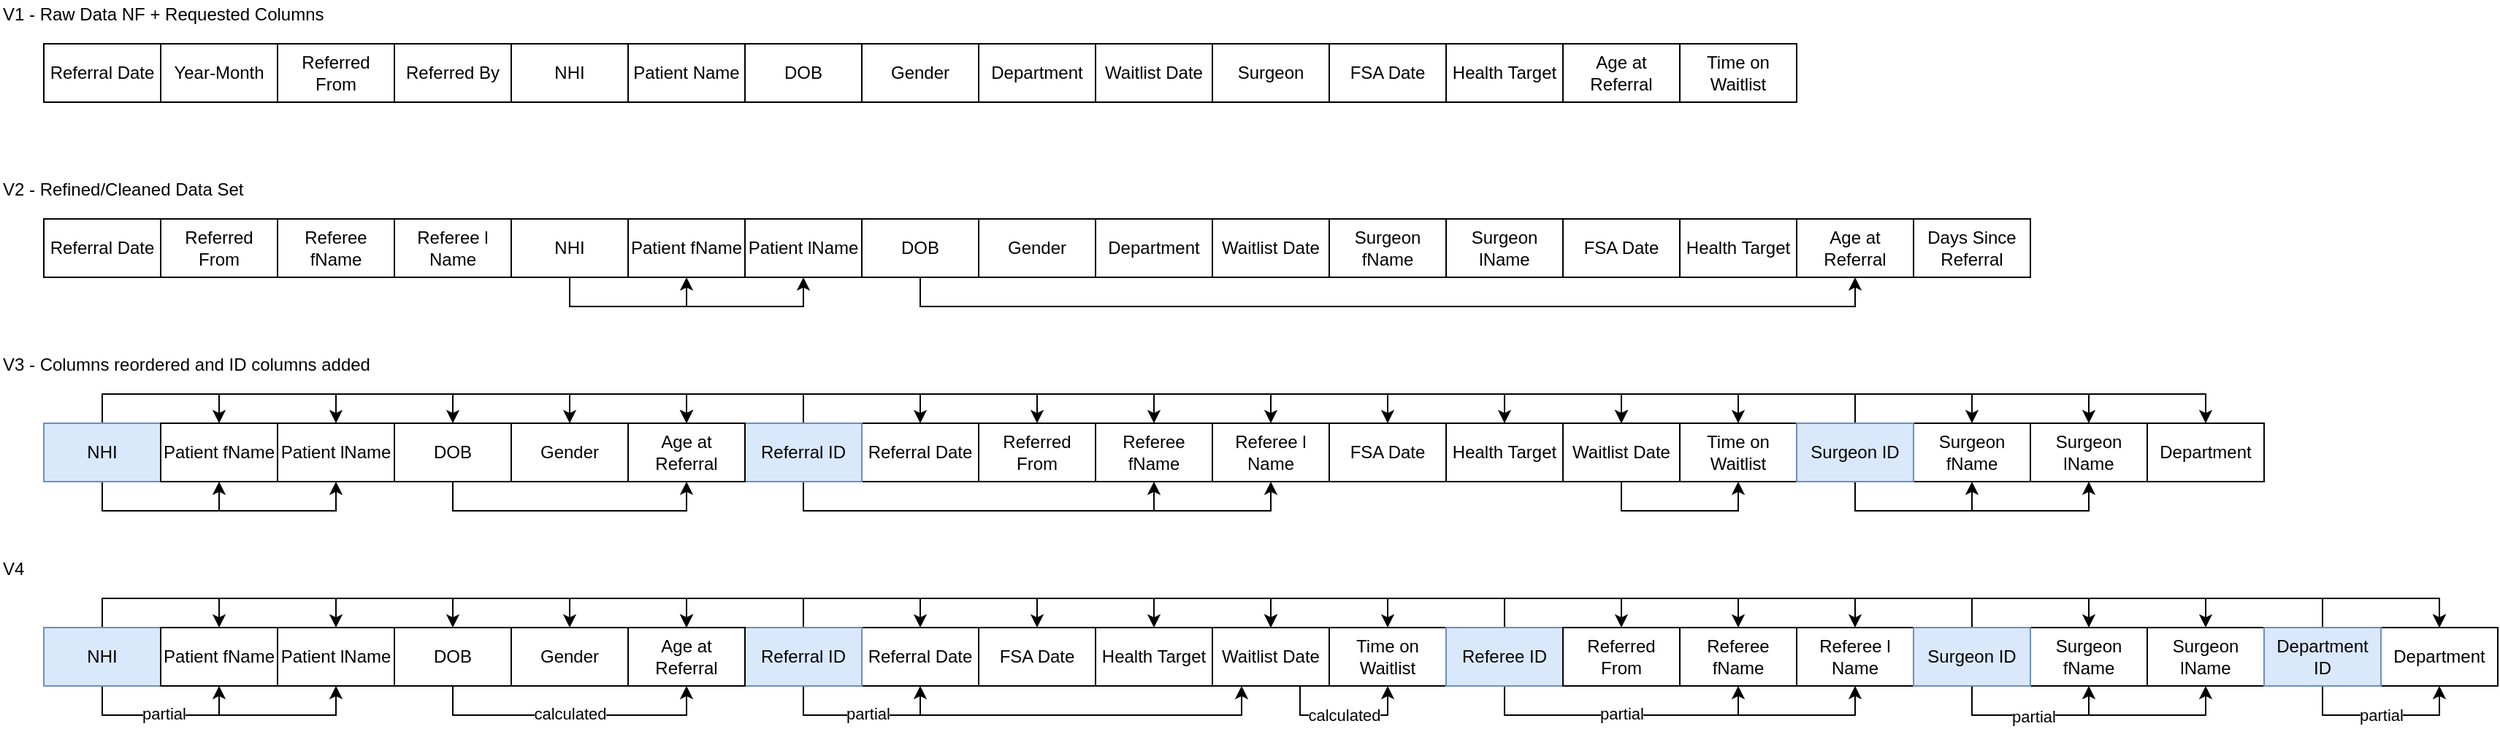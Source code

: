 <mxfile version="15.0.6" type="device" pages="4"><diagram id="jslvgjo61VLG6_QDQFDB" name="1st NF"><mxGraphModel dx="1422" dy="794" grid="1" gridSize="10" guides="1" tooltips="1" connect="1" arrows="1" fold="1" page="1" pageScale="1" pageWidth="1920" pageHeight="1200" math="0" shadow="0"><root><mxCell id="0"/><mxCell id="1" parent="0"/><mxCell id="9nywqybcCgZ11P6j9Ynm-1" value="Referral Date" style="rounded=0;whiteSpace=wrap;html=1;" parent="1" vertex="1"><mxGeometry x="40" y="40" width="80" height="40" as="geometry"/></mxCell><mxCell id="9nywqybcCgZ11P6j9Ynm-2" value="V1 - Raw Data NF + Requested Columns" style="text;html=1;align=left;verticalAlign=middle;resizable=0;points=[];autosize=1;strokeColor=none;fillColor=none;" parent="1" vertex="1"><mxGeometry x="10" y="10" width="240" height="20" as="geometry"/></mxCell><mxCell id="9nywqybcCgZ11P6j9Ynm-3" value="Year-Month" style="rounded=0;whiteSpace=wrap;html=1;" parent="1" vertex="1"><mxGeometry x="120" y="40" width="80" height="40" as="geometry"/></mxCell><mxCell id="9nywqybcCgZ11P6j9Ynm-4" value="Referred By" style="rounded=0;whiteSpace=wrap;html=1;" parent="1" vertex="1"><mxGeometry x="280" y="40" width="80" height="40" as="geometry"/></mxCell><mxCell id="9nywqybcCgZ11P6j9Ynm-5" value="Referred From" style="rounded=0;whiteSpace=wrap;html=1;" parent="1" vertex="1"><mxGeometry x="200" y="40" width="80" height="40" as="geometry"/></mxCell><mxCell id="9nywqybcCgZ11P6j9Ynm-6" value="Gender" style="rounded=0;whiteSpace=wrap;html=1;" parent="1" vertex="1"><mxGeometry x="600" y="40" width="80" height="40" as="geometry"/></mxCell><mxCell id="9nywqybcCgZ11P6j9Ynm-7" value="DOB" style="rounded=0;whiteSpace=wrap;html=1;" parent="1" vertex="1"><mxGeometry x="520" y="40" width="80" height="40" as="geometry"/></mxCell><mxCell id="9nywqybcCgZ11P6j9Ynm-8" value="NHI" style="rounded=0;whiteSpace=wrap;html=1;" parent="1" vertex="1"><mxGeometry x="360" y="40" width="80" height="40" as="geometry"/></mxCell><mxCell id="9nywqybcCgZ11P6j9Ynm-9" value="Patient Name" style="rounded=0;whiteSpace=wrap;html=1;" parent="1" vertex="1"><mxGeometry x="440" y="40" width="80" height="40" as="geometry"/></mxCell><mxCell id="9nywqybcCgZ11P6j9Ynm-10" value="FSA Date" style="rounded=0;whiteSpace=wrap;html=1;" parent="1" vertex="1"><mxGeometry x="920" y="40" width="80" height="40" as="geometry"/></mxCell><mxCell id="9nywqybcCgZ11P6j9Ynm-11" value="Surgeon" style="rounded=0;whiteSpace=wrap;html=1;" parent="1" vertex="1"><mxGeometry x="840" y="40" width="80" height="40" as="geometry"/></mxCell><mxCell id="9nywqybcCgZ11P6j9Ynm-12" value="Department" style="rounded=0;whiteSpace=wrap;html=1;" parent="1" vertex="1"><mxGeometry x="680" y="40" width="80" height="40" as="geometry"/></mxCell><mxCell id="9nywqybcCgZ11P6j9Ynm-13" value="Waitlist Date" style="rounded=0;whiteSpace=wrap;html=1;" parent="1" vertex="1"><mxGeometry x="760" y="40" width="80" height="40" as="geometry"/></mxCell><mxCell id="9nywqybcCgZ11P6j9Ynm-14" value="Health Target" style="rounded=0;whiteSpace=wrap;html=1;" parent="1" vertex="1"><mxGeometry x="1000" y="40" width="80" height="40" as="geometry"/></mxCell><mxCell id="9nywqybcCgZ11P6j9Ynm-15" value="Age at Referral" style="rounded=0;whiteSpace=wrap;html=1;" parent="1" vertex="1"><mxGeometry x="1080" y="40" width="80" height="40" as="geometry"/></mxCell><mxCell id="9nywqybcCgZ11P6j9Ynm-16" value="Time on Waitlist" style="rounded=0;whiteSpace=wrap;html=1;" parent="1" vertex="1"><mxGeometry x="1160" y="40" width="80" height="40" as="geometry"/></mxCell><mxCell id="9nywqybcCgZ11P6j9Ynm-17" value="V2 - Refined/Cleaned Data Set" style="text;html=1;align=left;verticalAlign=middle;resizable=0;points=[];autosize=1;strokeColor=none;fillColor=none;" parent="1" vertex="1"><mxGeometry x="10" y="130" width="180" height="20" as="geometry"/></mxCell><mxCell id="9nywqybcCgZ11P6j9Ynm-18" value="Referral Date" style="rounded=0;whiteSpace=wrap;html=1;" parent="1" vertex="1"><mxGeometry x="40" y="160" width="80" height="40" as="geometry"/></mxCell><mxCell id="9nywqybcCgZ11P6j9Ynm-19" value="Referred From" style="rounded=0;whiteSpace=wrap;html=1;" parent="1" vertex="1"><mxGeometry x="120" y="160" width="80" height="40" as="geometry"/></mxCell><mxCell id="9nywqybcCgZ11P6j9Ynm-20" value="Referee fName" style="rounded=0;whiteSpace=wrap;html=1;" parent="1" vertex="1"><mxGeometry x="200" y="160" width="80" height="40" as="geometry"/></mxCell><mxCell id="9nywqybcCgZ11P6j9Ynm-23" value="&lt;font style=&quot;font-size: 12px&quot;&gt;Referee l&lt;br&gt;Name&lt;/font&gt;" style="rounded=0;whiteSpace=wrap;html=1;" parent="1" vertex="1"><mxGeometry x="280" y="160" width="80" height="40" as="geometry"/></mxCell><mxCell id="9nywqybcCgZ11P6j9Ynm-42" style="edgeStyle=orthogonalEdgeStyle;rounded=0;orthogonalLoop=1;jettySize=auto;html=1;entryX=0.5;entryY=1;entryDx=0;entryDy=0;" parent="1" source="9nywqybcCgZ11P6j9Ynm-24" target="9nywqybcCgZ11P6j9Ynm-25" edge="1"><mxGeometry relative="1" as="geometry"><mxPoint x="480" y="230" as="targetPoint"/><Array as="points"><mxPoint x="400" y="220"/><mxPoint x="480" y="220"/></Array></mxGeometry></mxCell><mxCell id="9nywqybcCgZ11P6j9Ynm-43" style="edgeStyle=orthogonalEdgeStyle;rounded=0;orthogonalLoop=1;jettySize=auto;html=1;entryX=0.5;entryY=1;entryDx=0;entryDy=0;" parent="1" source="9nywqybcCgZ11P6j9Ynm-24" target="9nywqybcCgZ11P6j9Ynm-26" edge="1"><mxGeometry relative="1" as="geometry"><mxPoint x="560" y="230" as="targetPoint"/><Array as="points"><mxPoint x="400" y="220"/><mxPoint x="560" y="220"/></Array></mxGeometry></mxCell><mxCell id="9nywqybcCgZ11P6j9Ynm-24" value="NHI" style="rounded=0;whiteSpace=wrap;html=1;" parent="1" vertex="1"><mxGeometry x="360" y="160" width="80" height="40" as="geometry"/></mxCell><mxCell id="9nywqybcCgZ11P6j9Ynm-25" value="Patient fName" style="rounded=0;whiteSpace=wrap;html=1;" parent="1" vertex="1"><mxGeometry x="440" y="160" width="80" height="40" as="geometry"/></mxCell><mxCell id="9nywqybcCgZ11P6j9Ynm-26" value="Patient lName" style="rounded=0;whiteSpace=wrap;html=1;" parent="1" vertex="1"><mxGeometry x="520" y="160" width="80" height="40" as="geometry"/></mxCell><mxCell id="9nywqybcCgZ11P6j9Ynm-39" style="edgeStyle=orthogonalEdgeStyle;rounded=0;orthogonalLoop=1;jettySize=auto;html=1;entryX=0.5;entryY=1;entryDx=0;entryDy=0;" parent="1" source="9nywqybcCgZ11P6j9Ynm-29" target="9nywqybcCgZ11P6j9Ynm-34" edge="1"><mxGeometry relative="1" as="geometry"><mxPoint x="1280" y="230" as="targetPoint"/><Array as="points"><mxPoint x="640" y="220"/><mxPoint x="1280" y="220"/></Array></mxGeometry></mxCell><mxCell id="9nywqybcCgZ11P6j9Ynm-29" value="DOB" style="rounded=0;whiteSpace=wrap;html=1;" parent="1" vertex="1"><mxGeometry x="600" y="160" width="80" height="40" as="geometry"/></mxCell><mxCell id="9nywqybcCgZ11P6j9Ynm-30" value="Gender" style="rounded=0;whiteSpace=wrap;html=1;" parent="1" vertex="1"><mxGeometry x="680" y="160" width="80" height="40" as="geometry"/></mxCell><mxCell id="9nywqybcCgZ11P6j9Ynm-31" value="Department" style="rounded=0;whiteSpace=wrap;html=1;" parent="1" vertex="1"><mxGeometry x="760" y="160" width="80" height="40" as="geometry"/></mxCell><mxCell id="9nywqybcCgZ11P6j9Ynm-32" value="Waitlist Date" style="rounded=0;whiteSpace=wrap;html=1;" parent="1" vertex="1"><mxGeometry x="840" y="160" width="80" height="40" as="geometry"/></mxCell><mxCell id="9nywqybcCgZ11P6j9Ynm-33" value="Days Since Referral" style="rounded=0;whiteSpace=wrap;html=1;" parent="1" vertex="1"><mxGeometry x="1320" y="160" width="80" height="40" as="geometry"/></mxCell><mxCell id="9nywqybcCgZ11P6j9Ynm-34" value="Age at Referral" style="rounded=0;whiteSpace=wrap;html=1;" parent="1" vertex="1"><mxGeometry x="1240" y="160" width="80" height="40" as="geometry"/></mxCell><mxCell id="9nywqybcCgZ11P6j9Ynm-35" value="Health Target" style="rounded=0;whiteSpace=wrap;html=1;" parent="1" vertex="1"><mxGeometry x="1160" y="160" width="80" height="40" as="geometry"/></mxCell><mxCell id="9nywqybcCgZ11P6j9Ynm-36" value="FSA Date" style="rounded=0;whiteSpace=wrap;html=1;" parent="1" vertex="1"><mxGeometry x="1080" y="160" width="80" height="40" as="geometry"/></mxCell><mxCell id="9nywqybcCgZ11P6j9Ynm-37" value="Surgeon fName" style="rounded=0;whiteSpace=wrap;html=1;" parent="1" vertex="1"><mxGeometry x="920" y="160" width="80" height="40" as="geometry"/></mxCell><mxCell id="9nywqybcCgZ11P6j9Ynm-38" value="Surgeon lName" style="rounded=0;whiteSpace=wrap;html=1;" parent="1" vertex="1"><mxGeometry x="1000" y="160" width="80" height="40" as="geometry"/></mxCell><mxCell id="9nywqybcCgZ11P6j9Ynm-45" value="V3 - Columns reordered and ID columns added" style="text;html=1;align=left;verticalAlign=middle;resizable=0;points=[];autosize=1;strokeColor=none;fillColor=none;" parent="1" vertex="1"><mxGeometry x="10" y="250" width="270" height="20" as="geometry"/></mxCell><mxCell id="9nywqybcCgZ11P6j9Ynm-64" style="edgeStyle=orthogonalEdgeStyle;rounded=0;orthogonalLoop=1;jettySize=auto;html=1;entryX=0.5;entryY=1;entryDx=0;entryDy=0;" parent="1" source="9nywqybcCgZ11P6j9Ynm-46" target="9nywqybcCgZ11P6j9Ynm-47" edge="1"><mxGeometry relative="1" as="geometry"><Array as="points"><mxPoint x="80" y="360"/><mxPoint x="160" y="360"/></Array></mxGeometry></mxCell><mxCell id="9nywqybcCgZ11P6j9Ynm-65" style="edgeStyle=orthogonalEdgeStyle;rounded=0;orthogonalLoop=1;jettySize=auto;html=1;entryX=0.5;entryY=1;entryDx=0;entryDy=0;" parent="1" source="9nywqybcCgZ11P6j9Ynm-46" target="9nywqybcCgZ11P6j9Ynm-48" edge="1"><mxGeometry relative="1" as="geometry"><Array as="points"><mxPoint x="80" y="360"/><mxPoint x="240" y="360"/></Array></mxGeometry></mxCell><mxCell id="9nywqybcCgZ11P6j9Ynm-80" style="edgeStyle=orthogonalEdgeStyle;rounded=0;orthogonalLoop=1;jettySize=auto;html=1;entryX=0.5;entryY=0;entryDx=0;entryDy=0;" parent="1" source="9nywqybcCgZ11P6j9Ynm-46" target="9nywqybcCgZ11P6j9Ynm-47" edge="1"><mxGeometry relative="1" as="geometry"/></mxCell><mxCell id="9nywqybcCgZ11P6j9Ynm-81" style="edgeStyle=orthogonalEdgeStyle;rounded=0;orthogonalLoop=1;jettySize=auto;html=1;entryX=0.5;entryY=0;entryDx=0;entryDy=0;" parent="1" source="9nywqybcCgZ11P6j9Ynm-46" target="9nywqybcCgZ11P6j9Ynm-48" edge="1"><mxGeometry relative="1" as="geometry"><Array as="points"><mxPoint x="80" y="280"/><mxPoint x="240" y="280"/></Array></mxGeometry></mxCell><mxCell id="9nywqybcCgZ11P6j9Ynm-82" style="edgeStyle=orthogonalEdgeStyle;rounded=0;orthogonalLoop=1;jettySize=auto;html=1;entryX=0.5;entryY=0;entryDx=0;entryDy=0;" parent="1" source="9nywqybcCgZ11P6j9Ynm-46" target="9nywqybcCgZ11P6j9Ynm-49" edge="1"><mxGeometry relative="1" as="geometry"><Array as="points"><mxPoint x="80" y="280"/><mxPoint x="320" y="280"/></Array></mxGeometry></mxCell><mxCell id="9nywqybcCgZ11P6j9Ynm-83" style="edgeStyle=orthogonalEdgeStyle;rounded=0;orthogonalLoop=1;jettySize=auto;html=1;entryX=0.5;entryY=0;entryDx=0;entryDy=0;" parent="1" source="9nywqybcCgZ11P6j9Ynm-46" target="9nywqybcCgZ11P6j9Ynm-50" edge="1"><mxGeometry relative="1" as="geometry"><Array as="points"><mxPoint x="80" y="280"/><mxPoint x="400" y="280"/></Array></mxGeometry></mxCell><mxCell id="9nywqybcCgZ11P6j9Ynm-84" style="edgeStyle=orthogonalEdgeStyle;rounded=0;orthogonalLoop=1;jettySize=auto;html=1;entryX=0.5;entryY=0;entryDx=0;entryDy=0;" parent="1" source="9nywqybcCgZ11P6j9Ynm-46" target="9nywqybcCgZ11P6j9Ynm-62" edge="1"><mxGeometry relative="1" as="geometry"><Array as="points"><mxPoint x="80" y="280"/><mxPoint x="480" y="280"/></Array></mxGeometry></mxCell><mxCell id="9nywqybcCgZ11P6j9Ynm-46" value="NHI" style="rounded=0;whiteSpace=wrap;html=1;fillColor=#dae8fc;strokeColor=#6c8ebf;" parent="1" vertex="1"><mxGeometry x="40" y="300" width="80" height="40" as="geometry"/></mxCell><mxCell id="9nywqybcCgZ11P6j9Ynm-47" value="Patient fName" style="rounded=0;whiteSpace=wrap;html=1;" parent="1" vertex="1"><mxGeometry x="120" y="300" width="80" height="40" as="geometry"/></mxCell><mxCell id="9nywqybcCgZ11P6j9Ynm-48" value="Patient lName" style="rounded=0;whiteSpace=wrap;html=1;" parent="1" vertex="1"><mxGeometry x="200" y="300" width="80" height="40" as="geometry"/></mxCell><mxCell id="9nywqybcCgZ11P6j9Ynm-63" style="edgeStyle=orthogonalEdgeStyle;rounded=0;orthogonalLoop=1;jettySize=auto;html=1;entryX=0.5;entryY=1;entryDx=0;entryDy=0;" parent="1" source="9nywqybcCgZ11P6j9Ynm-49" target="9nywqybcCgZ11P6j9Ynm-62" edge="1"><mxGeometry relative="1" as="geometry"><Array as="points"><mxPoint x="320" y="360"/><mxPoint x="480" y="360"/></Array></mxGeometry></mxCell><mxCell id="9nywqybcCgZ11P6j9Ynm-49" value="DOB" style="rounded=0;whiteSpace=wrap;html=1;" parent="1" vertex="1"><mxGeometry x="280" y="300" width="80" height="40" as="geometry"/></mxCell><mxCell id="9nywqybcCgZ11P6j9Ynm-50" value="Gender" style="rounded=0;whiteSpace=wrap;html=1;" parent="1" vertex="1"><mxGeometry x="360" y="300" width="80" height="40" as="geometry"/></mxCell><mxCell id="9nywqybcCgZ11P6j9Ynm-52" value="Referral Date" style="rounded=0;whiteSpace=wrap;html=1;" parent="1" vertex="1"><mxGeometry x="40" y="160" width="80" height="40" as="geometry"/></mxCell><mxCell id="9nywqybcCgZ11P6j9Ynm-53" value="Referred From" style="rounded=0;whiteSpace=wrap;html=1;" parent="1" vertex="1"><mxGeometry x="120" y="160" width="80" height="40" as="geometry"/></mxCell><mxCell id="9nywqybcCgZ11P6j9Ynm-54" value="Referee fName" style="rounded=0;whiteSpace=wrap;html=1;" parent="1" vertex="1"><mxGeometry x="200" y="160" width="80" height="40" as="geometry"/></mxCell><mxCell id="9nywqybcCgZ11P6j9Ynm-55" value="Referral Date" style="rounded=0;whiteSpace=wrap;html=1;" parent="1" vertex="1"><mxGeometry x="600" y="300" width="80" height="40" as="geometry"/></mxCell><mxCell id="9nywqybcCgZ11P6j9Ynm-56" value="Referred From" style="rounded=0;whiteSpace=wrap;html=1;" parent="1" vertex="1"><mxGeometry x="680" y="300" width="80" height="40" as="geometry"/></mxCell><mxCell id="9nywqybcCgZ11P6j9Ynm-57" value="Referee fName" style="rounded=0;whiteSpace=wrap;html=1;" parent="1" vertex="1"><mxGeometry x="760" y="300" width="80" height="40" as="geometry"/></mxCell><mxCell id="9nywqybcCgZ11P6j9Ynm-58" value="&lt;font style=&quot;font-size: 12px&quot;&gt;Referee l&lt;br&gt;Name&lt;/font&gt;" style="rounded=0;whiteSpace=wrap;html=1;" parent="1" vertex="1"><mxGeometry x="840" y="300" width="80" height="40" as="geometry"/></mxCell><mxCell id="9nywqybcCgZ11P6j9Ynm-60" style="edgeStyle=orthogonalEdgeStyle;rounded=0;orthogonalLoop=1;jettySize=auto;html=1;entryX=0.5;entryY=1;entryDx=0;entryDy=0;" parent="1" source="9nywqybcCgZ11P6j9Ynm-59" target="9nywqybcCgZ11P6j9Ynm-57" edge="1"><mxGeometry relative="1" as="geometry"><mxPoint x="560" y="360" as="targetPoint"/><Array as="points"><mxPoint x="560" y="360"/><mxPoint x="800" y="360"/></Array></mxGeometry></mxCell><mxCell id="9nywqybcCgZ11P6j9Ynm-61" style="edgeStyle=orthogonalEdgeStyle;rounded=0;orthogonalLoop=1;jettySize=auto;html=1;entryX=0.5;entryY=1;entryDx=0;entryDy=0;" parent="1" source="9nywqybcCgZ11P6j9Ynm-59" target="9nywqybcCgZ11P6j9Ynm-58" edge="1"><mxGeometry relative="1" as="geometry"><Array as="points"><mxPoint x="560" y="360"/><mxPoint x="880" y="360"/></Array></mxGeometry></mxCell><mxCell id="9nywqybcCgZ11P6j9Ynm-85" style="edgeStyle=orthogonalEdgeStyle;rounded=0;orthogonalLoop=1;jettySize=auto;html=1;entryX=0.5;entryY=0;entryDx=0;entryDy=0;" parent="1" source="9nywqybcCgZ11P6j9Ynm-59" target="9nywqybcCgZ11P6j9Ynm-62" edge="1"><mxGeometry relative="1" as="geometry"/></mxCell><mxCell id="9nywqybcCgZ11P6j9Ynm-86" style="edgeStyle=orthogonalEdgeStyle;rounded=0;orthogonalLoop=1;jettySize=auto;html=1;entryX=0.5;entryY=0;entryDx=0;entryDy=0;" parent="1" source="9nywqybcCgZ11P6j9Ynm-59" target="9nywqybcCgZ11P6j9Ynm-55" edge="1"><mxGeometry relative="1" as="geometry"/></mxCell><mxCell id="9nywqybcCgZ11P6j9Ynm-91" style="edgeStyle=orthogonalEdgeStyle;rounded=0;orthogonalLoop=1;jettySize=auto;html=1;entryX=0.5;entryY=0;entryDx=0;entryDy=0;" parent="1" source="9nywqybcCgZ11P6j9Ynm-59" target="9nywqybcCgZ11P6j9Ynm-56" edge="1"><mxGeometry relative="1" as="geometry"><Array as="points"><mxPoint x="560" y="280"/><mxPoint x="720" y="280"/></Array></mxGeometry></mxCell><mxCell id="9nywqybcCgZ11P6j9Ynm-92" style="edgeStyle=orthogonalEdgeStyle;rounded=0;orthogonalLoop=1;jettySize=auto;html=1;entryX=0.5;entryY=0;entryDx=0;entryDy=0;" parent="1" source="9nywqybcCgZ11P6j9Ynm-59" target="9nywqybcCgZ11P6j9Ynm-57" edge="1"><mxGeometry relative="1" as="geometry"><Array as="points"><mxPoint x="560" y="280"/><mxPoint x="800" y="280"/></Array></mxGeometry></mxCell><mxCell id="9nywqybcCgZ11P6j9Ynm-93" style="edgeStyle=orthogonalEdgeStyle;rounded=0;orthogonalLoop=1;jettySize=auto;html=1;entryX=0.5;entryY=0;entryDx=0;entryDy=0;" parent="1" source="9nywqybcCgZ11P6j9Ynm-59" target="9nywqybcCgZ11P6j9Ynm-58" edge="1"><mxGeometry relative="1" as="geometry"><Array as="points"><mxPoint x="560" y="280"/><mxPoint x="880" y="280"/></Array></mxGeometry></mxCell><mxCell id="9nywqybcCgZ11P6j9Ynm-94" style="edgeStyle=orthogonalEdgeStyle;rounded=0;orthogonalLoop=1;jettySize=auto;html=1;entryX=0.5;entryY=0;entryDx=0;entryDy=0;" parent="1" source="9nywqybcCgZ11P6j9Ynm-59" target="9nywqybcCgZ11P6j9Ynm-67" edge="1"><mxGeometry relative="1" as="geometry"><Array as="points"><mxPoint x="560" y="280"/><mxPoint x="960" y="280"/></Array></mxGeometry></mxCell><mxCell id="9nywqybcCgZ11P6j9Ynm-95" style="edgeStyle=orthogonalEdgeStyle;rounded=0;orthogonalLoop=1;jettySize=auto;html=1;entryX=0.5;entryY=0;entryDx=0;entryDy=0;" parent="1" source="9nywqybcCgZ11P6j9Ynm-59" target="9nywqybcCgZ11P6j9Ynm-68" edge="1"><mxGeometry relative="1" as="geometry"><Array as="points"><mxPoint x="560" y="280"/><mxPoint x="1040" y="280"/></Array></mxGeometry></mxCell><mxCell id="9nywqybcCgZ11P6j9Ynm-96" style="edgeStyle=orthogonalEdgeStyle;rounded=0;orthogonalLoop=1;jettySize=auto;html=1;entryX=0.5;entryY=0;entryDx=0;entryDy=0;" parent="1" source="9nywqybcCgZ11P6j9Ynm-59" target="9nywqybcCgZ11P6j9Ynm-69" edge="1"><mxGeometry relative="1" as="geometry"><Array as="points"><mxPoint x="560" y="280"/><mxPoint x="1120" y="280"/></Array></mxGeometry></mxCell><mxCell id="9nywqybcCgZ11P6j9Ynm-59" value="Referral ID" style="rounded=0;whiteSpace=wrap;html=1;fillColor=#dae8fc;strokeColor=#6c8ebf;" parent="1" vertex="1"><mxGeometry x="520" y="300" width="80" height="40" as="geometry"/></mxCell><mxCell id="9nywqybcCgZ11P6j9Ynm-62" value="Age at Referral" style="rounded=0;whiteSpace=wrap;html=1;" parent="1" vertex="1"><mxGeometry x="440" y="300" width="80" height="40" as="geometry"/></mxCell><mxCell id="9nywqybcCgZ11P6j9Ynm-67" value="FSA Date" style="rounded=0;whiteSpace=wrap;html=1;" parent="1" vertex="1"><mxGeometry x="920" y="300" width="80" height="40" as="geometry"/></mxCell><mxCell id="9nywqybcCgZ11P6j9Ynm-68" value="Health Target" style="rounded=0;whiteSpace=wrap;html=1;" parent="1" vertex="1"><mxGeometry x="1000" y="300" width="80" height="40" as="geometry"/></mxCell><mxCell id="9nywqybcCgZ11P6j9Ynm-79" style="edgeStyle=orthogonalEdgeStyle;rounded=0;orthogonalLoop=1;jettySize=auto;html=1;entryX=0.5;entryY=1;entryDx=0;entryDy=0;" parent="1" source="9nywqybcCgZ11P6j9Ynm-69" target="9nywqybcCgZ11P6j9Ynm-70" edge="1"><mxGeometry relative="1" as="geometry"><Array as="points"><mxPoint x="1120" y="360"/><mxPoint x="1200" y="360"/></Array></mxGeometry></mxCell><mxCell id="9nywqybcCgZ11P6j9Ynm-69" value="Waitlist Date" style="rounded=0;whiteSpace=wrap;html=1;" parent="1" vertex="1"><mxGeometry x="1080" y="300" width="80" height="40" as="geometry"/></mxCell><mxCell id="9nywqybcCgZ11P6j9Ynm-70" value="Time on Waitlist" style="rounded=0;whiteSpace=wrap;html=1;" parent="1" vertex="1"><mxGeometry x="1160" y="300" width="80" height="40" as="geometry"/></mxCell><mxCell id="9nywqybcCgZ11P6j9Ynm-71" value="Surgeon fName" style="rounded=0;whiteSpace=wrap;html=1;" parent="1" vertex="1"><mxGeometry x="1320" y="300" width="80" height="40" as="geometry"/></mxCell><mxCell id="9nywqybcCgZ11P6j9Ynm-72" value="Surgeon lName" style="rounded=0;whiteSpace=wrap;html=1;" parent="1" vertex="1"><mxGeometry x="1400" y="300" width="80" height="40" as="geometry"/></mxCell><mxCell id="9nywqybcCgZ11P6j9Ynm-77" style="edgeStyle=orthogonalEdgeStyle;rounded=0;orthogonalLoop=1;jettySize=auto;html=1;entryX=0.5;entryY=1;entryDx=0;entryDy=0;" parent="1" source="9nywqybcCgZ11P6j9Ynm-75" target="9nywqybcCgZ11P6j9Ynm-71" edge="1"><mxGeometry relative="1" as="geometry"><Array as="points"><mxPoint x="1280" y="360"/><mxPoint x="1360" y="360"/></Array></mxGeometry></mxCell><mxCell id="9nywqybcCgZ11P6j9Ynm-78" style="edgeStyle=orthogonalEdgeStyle;rounded=0;orthogonalLoop=1;jettySize=auto;html=1;entryX=0.5;entryY=1;entryDx=0;entryDy=0;" parent="1" source="9nywqybcCgZ11P6j9Ynm-75" target="9nywqybcCgZ11P6j9Ynm-72" edge="1"><mxGeometry relative="1" as="geometry"><Array as="points"><mxPoint x="1280" y="360"/><mxPoint x="1440" y="360"/></Array></mxGeometry></mxCell><mxCell id="9nywqybcCgZ11P6j9Ynm-87" style="edgeStyle=orthogonalEdgeStyle;rounded=0;orthogonalLoop=1;jettySize=auto;html=1;entryX=0.5;entryY=0;entryDx=0;entryDy=0;" parent="1" source="9nywqybcCgZ11P6j9Ynm-75" target="9nywqybcCgZ11P6j9Ynm-70" edge="1"><mxGeometry relative="1" as="geometry"/></mxCell><mxCell id="9nywqybcCgZ11P6j9Ynm-88" style="edgeStyle=orthogonalEdgeStyle;rounded=0;orthogonalLoop=1;jettySize=auto;html=1;entryX=0.5;entryY=0;entryDx=0;entryDy=0;" parent="1" source="9nywqybcCgZ11P6j9Ynm-75" target="9nywqybcCgZ11P6j9Ynm-71" edge="1"><mxGeometry relative="1" as="geometry"/></mxCell><mxCell id="9nywqybcCgZ11P6j9Ynm-89" style="edgeStyle=orthogonalEdgeStyle;rounded=0;orthogonalLoop=1;jettySize=auto;html=1;entryX=0.5;entryY=0;entryDx=0;entryDy=0;" parent="1" source="9nywqybcCgZ11P6j9Ynm-75" target="9nywqybcCgZ11P6j9Ynm-72" edge="1"><mxGeometry relative="1" as="geometry"><Array as="points"><mxPoint x="1280" y="280"/><mxPoint x="1440" y="280"/></Array></mxGeometry></mxCell><mxCell id="9nywqybcCgZ11P6j9Ynm-90" style="edgeStyle=orthogonalEdgeStyle;rounded=0;orthogonalLoop=1;jettySize=auto;html=1;entryX=0.5;entryY=0;entryDx=0;entryDy=0;" parent="1" source="9nywqybcCgZ11P6j9Ynm-75" target="9nywqybcCgZ11P6j9Ynm-76" edge="1"><mxGeometry relative="1" as="geometry"><Array as="points"><mxPoint x="1280" y="280"/><mxPoint x="1520" y="280"/></Array></mxGeometry></mxCell><mxCell id="9nywqybcCgZ11P6j9Ynm-97" style="edgeStyle=orthogonalEdgeStyle;rounded=0;orthogonalLoop=1;jettySize=auto;html=1;entryX=0.5;entryY=0;entryDx=0;entryDy=0;" parent="1" source="9nywqybcCgZ11P6j9Ynm-75" target="9nywqybcCgZ11P6j9Ynm-69" edge="1"><mxGeometry relative="1" as="geometry"><Array as="points"><mxPoint x="1280" y="280"/><mxPoint x="1120" y="280"/></Array></mxGeometry></mxCell><mxCell id="9nywqybcCgZ11P6j9Ynm-75" value="Surgeon ID" style="rounded=0;whiteSpace=wrap;html=1;fillColor=#dae8fc;strokeColor=#6c8ebf;" parent="1" vertex="1"><mxGeometry x="1240" y="300" width="80" height="40" as="geometry"/></mxCell><mxCell id="9nywqybcCgZ11P6j9Ynm-76" value="Department" style="rounded=0;whiteSpace=wrap;html=1;" parent="1" vertex="1"><mxGeometry x="1480" y="300" width="80" height="40" as="geometry"/></mxCell><mxCell id="9nywqybcCgZ11P6j9Ynm-156" value="V4" style="text;html=1;align=left;verticalAlign=middle;resizable=0;points=[];autosize=1;strokeColor=none;fillColor=none;" parent="1" vertex="1"><mxGeometry x="10" y="390" width="30" height="20" as="geometry"/></mxCell><mxCell id="9nywqybcCgZ11P6j9Ynm-159" style="edgeStyle=orthogonalEdgeStyle;rounded=0;orthogonalLoop=1;jettySize=auto;html=1;entryX=0.5;entryY=1;entryDx=0;entryDy=0;" parent="1" source="9nywqybcCgZ11P6j9Ynm-166" target="9nywqybcCgZ11P6j9Ynm-167" edge="1"><mxGeometry relative="1" as="geometry"><Array as="points"><mxPoint x="80" y="500"/><mxPoint x="160" y="500"/></Array></mxGeometry></mxCell><mxCell id="9nywqybcCgZ11P6j9Ynm-160" style="edgeStyle=orthogonalEdgeStyle;rounded=0;orthogonalLoop=1;jettySize=auto;html=1;entryX=0.5;entryY=1;entryDx=0;entryDy=0;" parent="1" source="9nywqybcCgZ11P6j9Ynm-166" target="9nywqybcCgZ11P6j9Ynm-168" edge="1"><mxGeometry relative="1" as="geometry"><Array as="points"><mxPoint x="80" y="500"/><mxPoint x="240" y="500"/></Array></mxGeometry></mxCell><mxCell id="9nywqybcCgZ11P6j9Ynm-210" value="partial" style="edgeLabel;html=1;align=center;verticalAlign=middle;resizable=0;points=[];" parent="9nywqybcCgZ11P6j9Ynm-160" vertex="1" connectable="0"><mxGeometry x="-0.38" y="1" relative="1" as="geometry"><mxPoint as="offset"/></mxGeometry></mxCell><mxCell id="9nywqybcCgZ11P6j9Ynm-161" style="edgeStyle=orthogonalEdgeStyle;rounded=0;orthogonalLoop=1;jettySize=auto;html=1;entryX=0.5;entryY=0;entryDx=0;entryDy=0;" parent="1" source="9nywqybcCgZ11P6j9Ynm-166" target="9nywqybcCgZ11P6j9Ynm-167" edge="1"><mxGeometry relative="1" as="geometry"/></mxCell><mxCell id="9nywqybcCgZ11P6j9Ynm-162" style="edgeStyle=orthogonalEdgeStyle;rounded=0;orthogonalLoop=1;jettySize=auto;html=1;entryX=0.5;entryY=0;entryDx=0;entryDy=0;" parent="1" source="9nywqybcCgZ11P6j9Ynm-166" target="9nywqybcCgZ11P6j9Ynm-168" edge="1"><mxGeometry relative="1" as="geometry"><Array as="points"><mxPoint x="80" y="420"/><mxPoint x="240" y="420"/></Array></mxGeometry></mxCell><mxCell id="9nywqybcCgZ11P6j9Ynm-163" style="edgeStyle=orthogonalEdgeStyle;rounded=0;orthogonalLoop=1;jettySize=auto;html=1;entryX=0.5;entryY=0;entryDx=0;entryDy=0;" parent="1" source="9nywqybcCgZ11P6j9Ynm-166" target="9nywqybcCgZ11P6j9Ynm-170" edge="1"><mxGeometry relative="1" as="geometry"><Array as="points"><mxPoint x="80" y="420"/><mxPoint x="320" y="420"/></Array></mxGeometry></mxCell><mxCell id="9nywqybcCgZ11P6j9Ynm-164" style="edgeStyle=orthogonalEdgeStyle;rounded=0;orthogonalLoop=1;jettySize=auto;html=1;entryX=0.5;entryY=0;entryDx=0;entryDy=0;" parent="1" source="9nywqybcCgZ11P6j9Ynm-166" target="9nywqybcCgZ11P6j9Ynm-171" edge="1"><mxGeometry relative="1" as="geometry"><Array as="points"><mxPoint x="80" y="420"/><mxPoint x="400" y="420"/></Array></mxGeometry></mxCell><mxCell id="9nywqybcCgZ11P6j9Ynm-165" style="edgeStyle=orthogonalEdgeStyle;rounded=0;orthogonalLoop=1;jettySize=auto;html=1;entryX=0.5;entryY=0;entryDx=0;entryDy=0;" parent="1" source="9nywqybcCgZ11P6j9Ynm-166" target="9nywqybcCgZ11P6j9Ynm-187" edge="1"><mxGeometry relative="1" as="geometry"><Array as="points"><mxPoint x="80" y="420"/><mxPoint x="480" y="420"/></Array></mxGeometry></mxCell><mxCell id="9nywqybcCgZ11P6j9Ynm-166" value="NHI" style="rounded=0;whiteSpace=wrap;html=1;fillColor=#dae8fc;strokeColor=#6c8ebf;" parent="1" vertex="1"><mxGeometry x="40" y="440" width="80" height="40" as="geometry"/></mxCell><mxCell id="9nywqybcCgZ11P6j9Ynm-167" value="Patient fName" style="rounded=0;whiteSpace=wrap;html=1;" parent="1" vertex="1"><mxGeometry x="120" y="440" width="80" height="40" as="geometry"/></mxCell><mxCell id="9nywqybcCgZ11P6j9Ynm-168" value="Patient lName" style="rounded=0;whiteSpace=wrap;html=1;" parent="1" vertex="1"><mxGeometry x="200" y="440" width="80" height="40" as="geometry"/></mxCell><mxCell id="9nywqybcCgZ11P6j9Ynm-169" style="edgeStyle=orthogonalEdgeStyle;rounded=0;orthogonalLoop=1;jettySize=auto;html=1;entryX=0.5;entryY=1;entryDx=0;entryDy=0;" parent="1" source="9nywqybcCgZ11P6j9Ynm-170" target="9nywqybcCgZ11P6j9Ynm-187" edge="1"><mxGeometry relative="1" as="geometry"><Array as="points"><mxPoint x="320" y="500"/><mxPoint x="480" y="500"/></Array></mxGeometry></mxCell><mxCell id="9nywqybcCgZ11P6j9Ynm-229" value="calculated" style="edgeLabel;html=1;align=center;verticalAlign=middle;resizable=0;points=[];" parent="9nywqybcCgZ11P6j9Ynm-169" vertex="1" connectable="0"><mxGeometry x="0.23" y="1" relative="1" as="geometry"><mxPoint x="-23" as="offset"/></mxGeometry></mxCell><mxCell id="9nywqybcCgZ11P6j9Ynm-170" value="DOB" style="rounded=0;whiteSpace=wrap;html=1;" parent="1" vertex="1"><mxGeometry x="280" y="440" width="80" height="40" as="geometry"/></mxCell><mxCell id="9nywqybcCgZ11P6j9Ynm-171" value="Gender" style="rounded=0;whiteSpace=wrap;html=1;" parent="1" vertex="1"><mxGeometry x="360" y="440" width="80" height="40" as="geometry"/></mxCell><mxCell id="9nywqybcCgZ11P6j9Ynm-172" value="Referral Date" style="rounded=0;whiteSpace=wrap;html=1;" parent="1" vertex="1"><mxGeometry x="600" y="440" width="80" height="40" as="geometry"/></mxCell><mxCell id="9nywqybcCgZ11P6j9Ynm-174" value="Referee fName" style="rounded=0;whiteSpace=wrap;html=1;" parent="1" vertex="1"><mxGeometry x="1160" y="440" width="80" height="40" as="geometry"/></mxCell><mxCell id="9nywqybcCgZ11P6j9Ynm-175" value="&lt;font style=&quot;font-size: 12px&quot;&gt;Referee l&lt;br&gt;Name&lt;/font&gt;" style="rounded=0;whiteSpace=wrap;html=1;" parent="1" vertex="1"><mxGeometry x="1240" y="440" width="80" height="40" as="geometry"/></mxCell><mxCell id="9nywqybcCgZ11P6j9Ynm-178" style="edgeStyle=orthogonalEdgeStyle;rounded=0;orthogonalLoop=1;jettySize=auto;html=1;entryX=0.5;entryY=0;entryDx=0;entryDy=0;" parent="1" source="9nywqybcCgZ11P6j9Ynm-186" target="9nywqybcCgZ11P6j9Ynm-187" edge="1"><mxGeometry relative="1" as="geometry"/></mxCell><mxCell id="9nywqybcCgZ11P6j9Ynm-179" style="edgeStyle=orthogonalEdgeStyle;rounded=0;orthogonalLoop=1;jettySize=auto;html=1;entryX=0.5;entryY=0;entryDx=0;entryDy=0;" parent="1" source="9nywqybcCgZ11P6j9Ynm-186" target="9nywqybcCgZ11P6j9Ynm-172" edge="1"><mxGeometry relative="1" as="geometry"/></mxCell><mxCell id="9nywqybcCgZ11P6j9Ynm-183" style="edgeStyle=orthogonalEdgeStyle;rounded=0;orthogonalLoop=1;jettySize=auto;html=1;entryX=0.5;entryY=0;entryDx=0;entryDy=0;" parent="1" source="9nywqybcCgZ11P6j9Ynm-186" target="9nywqybcCgZ11P6j9Ynm-188" edge="1"><mxGeometry relative="1" as="geometry"><Array as="points"><mxPoint x="560" y="420"/><mxPoint x="720" y="420"/></Array></mxGeometry></mxCell><mxCell id="9nywqybcCgZ11P6j9Ynm-184" style="edgeStyle=orthogonalEdgeStyle;rounded=0;orthogonalLoop=1;jettySize=auto;html=1;entryX=0.5;entryY=0;entryDx=0;entryDy=0;" parent="1" source="9nywqybcCgZ11P6j9Ynm-186" target="9nywqybcCgZ11P6j9Ynm-189" edge="1"><mxGeometry relative="1" as="geometry"><Array as="points"><mxPoint x="560" y="420"/><mxPoint x="800" y="420"/></Array></mxGeometry></mxCell><mxCell id="9nywqybcCgZ11P6j9Ynm-185" style="edgeStyle=orthogonalEdgeStyle;rounded=0;orthogonalLoop=1;jettySize=auto;html=1;entryX=0.5;entryY=0;entryDx=0;entryDy=0;" parent="1" source="9nywqybcCgZ11P6j9Ynm-186" target="9nywqybcCgZ11P6j9Ynm-191" edge="1"><mxGeometry relative="1" as="geometry"><Array as="points"><mxPoint x="560" y="420"/><mxPoint x="880" y="420"/></Array></mxGeometry></mxCell><mxCell id="9nywqybcCgZ11P6j9Ynm-215" style="edgeStyle=orthogonalEdgeStyle;rounded=0;orthogonalLoop=1;jettySize=auto;html=1;entryX=0.5;entryY=1;entryDx=0;entryDy=0;" parent="1" source="9nywqybcCgZ11P6j9Ynm-186" target="9nywqybcCgZ11P6j9Ynm-172" edge="1"><mxGeometry relative="1" as="geometry"><Array as="points"><mxPoint x="560" y="500"/><mxPoint x="640" y="500"/></Array></mxGeometry></mxCell><mxCell id="9nywqybcCgZ11P6j9Ynm-216" style="edgeStyle=orthogonalEdgeStyle;rounded=0;orthogonalLoop=1;jettySize=auto;html=1;entryX=0.25;entryY=1;entryDx=0;entryDy=0;" parent="1" source="9nywqybcCgZ11P6j9Ynm-186" target="9nywqybcCgZ11P6j9Ynm-191" edge="1"><mxGeometry relative="1" as="geometry"><Array as="points"><mxPoint x="560" y="500"/><mxPoint x="860" y="500"/></Array></mxGeometry></mxCell><mxCell id="9nywqybcCgZ11P6j9Ynm-217" value="partial" style="edgeLabel;html=1;align=center;verticalAlign=middle;resizable=0;points=[];" parent="9nywqybcCgZ11P6j9Ynm-216" vertex="1" connectable="0"><mxGeometry x="-0.624" y="1" relative="1" as="geometry"><mxPoint as="offset"/></mxGeometry></mxCell><mxCell id="9nywqybcCgZ11P6j9Ynm-186" value="Referral ID" style="rounded=0;whiteSpace=wrap;html=1;fillColor=#dae8fc;strokeColor=#6c8ebf;" parent="1" vertex="1"><mxGeometry x="520" y="440" width="80" height="40" as="geometry"/></mxCell><mxCell id="9nywqybcCgZ11P6j9Ynm-187" value="Age at Referral" style="rounded=0;whiteSpace=wrap;html=1;" parent="1" vertex="1"><mxGeometry x="440" y="440" width="80" height="40" as="geometry"/></mxCell><mxCell id="9nywqybcCgZ11P6j9Ynm-188" value="FSA Date" style="rounded=0;whiteSpace=wrap;html=1;" parent="1" vertex="1"><mxGeometry x="680" y="440" width="80" height="40" as="geometry"/></mxCell><mxCell id="9nywqybcCgZ11P6j9Ynm-189" value="Health Target" style="rounded=0;whiteSpace=wrap;html=1;" parent="1" vertex="1"><mxGeometry x="760" y="440" width="80" height="40" as="geometry"/></mxCell><mxCell id="9nywqybcCgZ11P6j9Ynm-190" style="edgeStyle=orthogonalEdgeStyle;rounded=0;orthogonalLoop=1;jettySize=auto;html=1;entryX=0.5;entryY=1;entryDx=0;entryDy=0;" parent="1" source="9nywqybcCgZ11P6j9Ynm-191" target="9nywqybcCgZ11P6j9Ynm-192" edge="1"><mxGeometry relative="1" as="geometry"><Array as="points"><mxPoint x="900" y="500"/><mxPoint x="960" y="500"/></Array></mxGeometry></mxCell><mxCell id="9nywqybcCgZ11P6j9Ynm-227" value="calculated" style="edgeLabel;html=1;align=center;verticalAlign=middle;resizable=0;points=[];" parent="9nywqybcCgZ11P6j9Ynm-190" vertex="1" connectable="0"><mxGeometry x="0.28" y="-3" relative="1" as="geometry"><mxPoint x="-14" y="-3" as="offset"/></mxGeometry></mxCell><mxCell id="9nywqybcCgZ11P6j9Ynm-191" value="Waitlist Date" style="rounded=0;whiteSpace=wrap;html=1;" parent="1" vertex="1"><mxGeometry x="840" y="440" width="80" height="40" as="geometry"/></mxCell><mxCell id="9nywqybcCgZ11P6j9Ynm-192" value="Time on Waitlist" style="rounded=0;whiteSpace=wrap;html=1;" parent="1" vertex="1"><mxGeometry x="920" y="440" width="80" height="40" as="geometry"/></mxCell><mxCell id="9nywqybcCgZ11P6j9Ynm-193" value="Surgeon fName" style="rounded=0;whiteSpace=wrap;html=1;" parent="1" vertex="1"><mxGeometry x="1400" y="440" width="80" height="40" as="geometry"/></mxCell><mxCell id="9nywqybcCgZ11P6j9Ynm-194" value="Surgeon lName" style="rounded=0;whiteSpace=wrap;html=1;" parent="1" vertex="1"><mxGeometry x="1480" y="440" width="80" height="40" as="geometry"/></mxCell><mxCell id="9nywqybcCgZ11P6j9Ynm-195" style="edgeStyle=orthogonalEdgeStyle;rounded=0;orthogonalLoop=1;jettySize=auto;html=1;entryX=0.5;entryY=1;entryDx=0;entryDy=0;" parent="1" source="9nywqybcCgZ11P6j9Ynm-202" target="9nywqybcCgZ11P6j9Ynm-193" edge="1"><mxGeometry relative="1" as="geometry"><Array as="points"><mxPoint x="1440" y="500"/><mxPoint x="1520" y="500"/></Array></mxGeometry></mxCell><mxCell id="9nywqybcCgZ11P6j9Ynm-196" style="edgeStyle=orthogonalEdgeStyle;rounded=0;orthogonalLoop=1;jettySize=auto;html=1;entryX=0.5;entryY=1;entryDx=0;entryDy=0;" parent="1" source="9nywqybcCgZ11P6j9Ynm-202" target="9nywqybcCgZ11P6j9Ynm-194" edge="1"><mxGeometry relative="1" as="geometry"><Array as="points"><mxPoint x="1440" y="500"/><mxPoint x="1600" y="500"/></Array></mxGeometry></mxCell><mxCell id="9nywqybcCgZ11P6j9Ynm-209" value="partial" style="edgeLabel;html=1;align=center;verticalAlign=middle;resizable=0;points=[];" parent="9nywqybcCgZ11P6j9Ynm-196" vertex="1" connectable="0"><mxGeometry x="-0.38" y="-1" relative="1" as="geometry"><mxPoint as="offset"/></mxGeometry></mxCell><mxCell id="9nywqybcCgZ11P6j9Ynm-197" style="edgeStyle=orthogonalEdgeStyle;rounded=0;orthogonalLoop=1;jettySize=auto;html=1;entryX=0.5;entryY=0;entryDx=0;entryDy=0;" parent="1" source="9nywqybcCgZ11P6j9Ynm-202" target="9nywqybcCgZ11P6j9Ynm-192" edge="1"><mxGeometry relative="1" as="geometry"><Array as="points"><mxPoint x="1360" y="420"/><mxPoint x="960" y="420"/></Array></mxGeometry></mxCell><mxCell id="9nywqybcCgZ11P6j9Ynm-198" style="edgeStyle=orthogonalEdgeStyle;rounded=0;orthogonalLoop=1;jettySize=auto;html=1;entryX=0.5;entryY=0;entryDx=0;entryDy=0;" parent="1" source="9nywqybcCgZ11P6j9Ynm-202" target="9nywqybcCgZ11P6j9Ynm-193" edge="1"><mxGeometry relative="1" as="geometry"/></mxCell><mxCell id="9nywqybcCgZ11P6j9Ynm-199" style="edgeStyle=orthogonalEdgeStyle;rounded=0;orthogonalLoop=1;jettySize=auto;html=1;entryX=0.5;entryY=0;entryDx=0;entryDy=0;" parent="1" source="9nywqybcCgZ11P6j9Ynm-202" target="9nywqybcCgZ11P6j9Ynm-194" edge="1"><mxGeometry relative="1" as="geometry"><Array as="points"><mxPoint x="1280" y="420"/><mxPoint x="1440" y="420"/></Array></mxGeometry></mxCell><mxCell id="9nywqybcCgZ11P6j9Ynm-200" style="edgeStyle=orthogonalEdgeStyle;rounded=0;orthogonalLoop=1;jettySize=auto;html=1;entryX=0.5;entryY=0;entryDx=0;entryDy=0;" parent="1" source="9nywqybcCgZ11P6j9Ynm-202" target="9nywqybcCgZ11P6j9Ynm-203" edge="1"><mxGeometry relative="1" as="geometry"><Array as="points"><mxPoint x="1280" y="420"/><mxPoint x="1520" y="420"/></Array></mxGeometry></mxCell><mxCell id="9nywqybcCgZ11P6j9Ynm-201" style="edgeStyle=orthogonalEdgeStyle;rounded=0;orthogonalLoop=1;jettySize=auto;html=1;entryX=0.5;entryY=0;entryDx=0;entryDy=0;" parent="1" source="9nywqybcCgZ11P6j9Ynm-202" target="9nywqybcCgZ11P6j9Ynm-191" edge="1"><mxGeometry relative="1" as="geometry"><Array as="points"><mxPoint x="1280" y="420"/><mxPoint x="1120" y="420"/></Array></mxGeometry></mxCell><mxCell id="R8hOM3Y3hiqqBPco8beR-1" style="edgeStyle=orthogonalEdgeStyle;rounded=0;orthogonalLoop=1;jettySize=auto;html=1;entryX=0.5;entryY=0;entryDx=0;entryDy=0;" parent="1" source="9nywqybcCgZ11P6j9Ynm-202" target="9nywqybcCgZ11P6j9Ynm-175" edge="1"><mxGeometry relative="1" as="geometry"/></mxCell><mxCell id="9nywqybcCgZ11P6j9Ynm-202" value="Surgeon ID" style="rounded=0;whiteSpace=wrap;html=1;fillColor=#dae8fc;strokeColor=#6c8ebf;" parent="1" vertex="1"><mxGeometry x="1320" y="440" width="80" height="40" as="geometry"/></mxCell><mxCell id="9nywqybcCgZ11P6j9Ynm-203" value="Department" style="rounded=0;whiteSpace=wrap;html=1;" parent="1" vertex="1"><mxGeometry x="1640" y="440" width="80" height="40" as="geometry"/></mxCell><mxCell id="9nywqybcCgZ11P6j9Ynm-218" style="edgeStyle=orthogonalEdgeStyle;rounded=0;orthogonalLoop=1;jettySize=auto;html=1;entryX=0.5;entryY=1;entryDx=0;entryDy=0;" parent="1" source="9nywqybcCgZ11P6j9Ynm-204" target="9nywqybcCgZ11P6j9Ynm-174" edge="1"><mxGeometry relative="1" as="geometry"><Array as="points"><mxPoint x="1040" y="500"/><mxPoint x="1200" y="500"/></Array></mxGeometry></mxCell><mxCell id="9nywqybcCgZ11P6j9Ynm-219" style="edgeStyle=orthogonalEdgeStyle;rounded=0;orthogonalLoop=1;jettySize=auto;html=1;entryX=0.5;entryY=1;entryDx=0;entryDy=0;" parent="1" source="9nywqybcCgZ11P6j9Ynm-204" target="9nywqybcCgZ11P6j9Ynm-175" edge="1"><mxGeometry relative="1" as="geometry"><Array as="points"><mxPoint x="1040" y="500"/><mxPoint x="1280" y="500"/></Array></mxGeometry></mxCell><mxCell id="9nywqybcCgZ11P6j9Ynm-220" value="partial" style="edgeLabel;html=1;align=center;verticalAlign=middle;resizable=0;points=[];" parent="9nywqybcCgZ11P6j9Ynm-219" vertex="1" connectable="0"><mxGeometry x="-0.286" y="1" relative="1" as="geometry"><mxPoint as="offset"/></mxGeometry></mxCell><mxCell id="R8hOM3Y3hiqqBPco8beR-2" style="edgeStyle=orthogonalEdgeStyle;rounded=0;orthogonalLoop=1;jettySize=auto;html=1;entryX=0.5;entryY=0;entryDx=0;entryDy=0;" parent="1" source="9nywqybcCgZ11P6j9Ynm-204" target="9nywqybcCgZ11P6j9Ynm-223" edge="1"><mxGeometry relative="1" as="geometry"/></mxCell><mxCell id="R8hOM3Y3hiqqBPco8beR-3" style="edgeStyle=orthogonalEdgeStyle;rounded=0;orthogonalLoop=1;jettySize=auto;html=1;entryX=0.5;entryY=0;entryDx=0;entryDy=0;" parent="1" source="9nywqybcCgZ11P6j9Ynm-204" target="9nywqybcCgZ11P6j9Ynm-174" edge="1"><mxGeometry relative="1" as="geometry"><Array as="points"><mxPoint x="1040" y="420"/><mxPoint x="1200" y="420"/></Array></mxGeometry></mxCell><mxCell id="9nywqybcCgZ11P6j9Ynm-204" value="Referee ID" style="rounded=0;whiteSpace=wrap;html=1;fillColor=#dae8fc;strokeColor=#6c8ebf;" parent="1" vertex="1"><mxGeometry x="1000" y="440" width="80" height="40" as="geometry"/></mxCell><mxCell id="9nywqybcCgZ11P6j9Ynm-206" style="edgeStyle=orthogonalEdgeStyle;rounded=0;orthogonalLoop=1;jettySize=auto;html=1;entryX=0.5;entryY=0;entryDx=0;entryDy=0;" parent="1" source="9nywqybcCgZ11P6j9Ynm-205" target="9nywqybcCgZ11P6j9Ynm-203" edge="1"><mxGeometry relative="1" as="geometry"/></mxCell><mxCell id="9nywqybcCgZ11P6j9Ynm-207" style="edgeStyle=orthogonalEdgeStyle;rounded=0;orthogonalLoop=1;jettySize=auto;html=1;entryX=0.5;entryY=1;entryDx=0;entryDy=0;" parent="1" source="9nywqybcCgZ11P6j9Ynm-205" target="9nywqybcCgZ11P6j9Ynm-203" edge="1"><mxGeometry relative="1" as="geometry"><Array as="points"><mxPoint x="1680" y="500"/><mxPoint x="1760" y="500"/></Array></mxGeometry></mxCell><mxCell id="9nywqybcCgZ11P6j9Ynm-208" value="partial" style="edgeLabel;html=1;align=center;verticalAlign=middle;resizable=0;points=[];" parent="9nywqybcCgZ11P6j9Ynm-207" vertex="1" connectable="0"><mxGeometry x="0.233" y="-2" relative="1" as="geometry"><mxPoint x="-14" y="-2" as="offset"/></mxGeometry></mxCell><mxCell id="9nywqybcCgZ11P6j9Ynm-205" value="Department ID" style="rounded=0;whiteSpace=wrap;html=1;fillColor=#dae8fc;strokeColor=#6c8ebf;" parent="1" vertex="1"><mxGeometry x="1560" y="440" width="80" height="40" as="geometry"/></mxCell><mxCell id="9nywqybcCgZ11P6j9Ynm-223" value="Referred From" style="rounded=0;whiteSpace=wrap;html=1;" parent="1" vertex="1"><mxGeometry x="1080" y="440" width="80" height="40" as="geometry"/></mxCell></root></mxGraphModel></diagram><diagram id="GvjvuzNVwjHTwKhXtZcO" name="2nd NF v1"><mxGraphModel dx="1422" dy="794" grid="1" gridSize="10" guides="1" tooltips="1" connect="1" arrows="1" fold="1" page="1" pageScale="1" pageWidth="1920" pageHeight="1200" math="0" shadow="0"><root><mxCell id="ig5zQdntzsFssBQt7pfy-0"/><mxCell id="ig5zQdntzsFssBQt7pfy-1" parent="ig5zQdntzsFssBQt7pfy-0"/><mxCell id="WllYZvdY_dbCGfRGUiqG-0" style="edgeStyle=orthogonalEdgeStyle;rounded=0;orthogonalLoop=1;jettySize=auto;html=1;entryX=0.5;entryY=0;entryDx=0;entryDy=0;" parent="ig5zQdntzsFssBQt7pfy-1" source="r-OEQgWSCJ4Ds0L49xZB-0" target="r-OEQgWSCJ4Ds0L49xZB-4" edge="1"><mxGeometry relative="1" as="geometry"><Array as="points"><mxPoint x="160" y="100"/><mxPoint x="480" y="100"/></Array></mxGeometry></mxCell><mxCell id="WllYZvdY_dbCGfRGUiqG-1" style="edgeStyle=orthogonalEdgeStyle;rounded=0;orthogonalLoop=1;jettySize=auto;html=1;entryX=0.5;entryY=0;entryDx=0;entryDy=0;" parent="ig5zQdntzsFssBQt7pfy-1" source="r-OEQgWSCJ4Ds0L49xZB-0" target="r-OEQgWSCJ4Ds0L49xZB-3" edge="1"><mxGeometry relative="1" as="geometry"><Array as="points"><mxPoint x="160" y="100"/><mxPoint x="400" y="100"/></Array></mxGeometry></mxCell><mxCell id="WllYZvdY_dbCGfRGUiqG-2" style="edgeStyle=orthogonalEdgeStyle;rounded=0;orthogonalLoop=1;jettySize=auto;html=1;entryX=0.5;entryY=0;entryDx=0;entryDy=0;" parent="ig5zQdntzsFssBQt7pfy-1" source="r-OEQgWSCJ4Ds0L49xZB-0" target="r-OEQgWSCJ4Ds0L49xZB-2" edge="1"><mxGeometry relative="1" as="geometry"><Array as="points"><mxPoint x="160" y="100"/><mxPoint x="320" y="100"/></Array></mxGeometry></mxCell><mxCell id="WllYZvdY_dbCGfRGUiqG-3" style="edgeStyle=orthogonalEdgeStyle;rounded=0;orthogonalLoop=1;jettySize=auto;html=1;entryX=0.5;entryY=0;entryDx=0;entryDy=0;" parent="ig5zQdntzsFssBQt7pfy-1" source="r-OEQgWSCJ4Ds0L49xZB-0" target="r-OEQgWSCJ4Ds0L49xZB-1" edge="1"><mxGeometry relative="1" as="geometry"/></mxCell><mxCell id="r-OEQgWSCJ4Ds0L49xZB-0" value="NHI" style="rounded=0;whiteSpace=wrap;html=1;fillColor=#dae8fc;strokeColor=#6c8ebf;" parent="ig5zQdntzsFssBQt7pfy-1" vertex="1"><mxGeometry x="120" y="120" width="80" height="40" as="geometry"/></mxCell><mxCell id="r-OEQgWSCJ4Ds0L49xZB-1" value="Patient fName" style="rounded=0;whiteSpace=wrap;html=1;" parent="ig5zQdntzsFssBQt7pfy-1" vertex="1"><mxGeometry x="200" y="120" width="80" height="40" as="geometry"/></mxCell><mxCell id="r-OEQgWSCJ4Ds0L49xZB-2" value="Patient lName" style="rounded=0;whiteSpace=wrap;html=1;" parent="ig5zQdntzsFssBQt7pfy-1" vertex="1"><mxGeometry x="280" y="120" width="80" height="40" as="geometry"/></mxCell><mxCell id="r-OEQgWSCJ4Ds0L49xZB-3" value="DOB" style="rounded=0;whiteSpace=wrap;html=1;" parent="ig5zQdntzsFssBQt7pfy-1" vertex="1"><mxGeometry x="360" y="120" width="80" height="40" as="geometry"/></mxCell><mxCell id="r-OEQgWSCJ4Ds0L49xZB-4" value="Gender" style="rounded=0;whiteSpace=wrap;html=1;" parent="ig5zQdntzsFssBQt7pfy-1" vertex="1"><mxGeometry x="440" y="120" width="80" height="40" as="geometry"/></mxCell><mxCell id="oaSWhQbMabhSExDyjoZu-0" value="Referral Date" style="rounded=0;whiteSpace=wrap;html=1;" parent="ig5zQdntzsFssBQt7pfy-1" vertex="1"><mxGeometry x="440" y="260" width="80" height="40" as="geometry"/></mxCell><mxCell id="B7f7b5CDEVx8qQ58LZQ8-9" style="edgeStyle=orthogonalEdgeStyle;rounded=0;orthogonalLoop=1;jettySize=auto;html=1;entryX=0.5;entryY=0;entryDx=0;entryDy=0;" parent="ig5zQdntzsFssBQt7pfy-1" source="oaSWhQbMabhSExDyjoZu-1" target="oaSWhQbMabhSExDyjoZu-4" edge="1"><mxGeometry relative="1" as="geometry"><Array as="points"><mxPoint x="160" y="240"/><mxPoint x="720" y="240"/></Array></mxGeometry></mxCell><mxCell id="WllYZvdY_dbCGfRGUiqG-7" style="edgeStyle=orthogonalEdgeStyle;rounded=0;orthogonalLoop=1;jettySize=auto;html=1;entryX=0.5;entryY=0;entryDx=0;entryDy=0;" parent="ig5zQdntzsFssBQt7pfy-1" source="oaSWhQbMabhSExDyjoZu-1" target="ZlTCNmZ-Y8yDLMut41DF-1" edge="1"><mxGeometry relative="1" as="geometry"><Array as="points"><mxPoint x="160" y="240"/><mxPoint x="400" y="240"/></Array></mxGeometry></mxCell><mxCell id="WllYZvdY_dbCGfRGUiqG-8" style="edgeStyle=orthogonalEdgeStyle;rounded=0;orthogonalLoop=1;jettySize=auto;html=1;entryX=0.5;entryY=0;entryDx=0;entryDy=0;" parent="ig5zQdntzsFssBQt7pfy-1" source="oaSWhQbMabhSExDyjoZu-1" target="ZlTCNmZ-Y8yDLMut41DF-0" edge="1"><mxGeometry relative="1" as="geometry"><Array as="points"><mxPoint x="160" y="240"/><mxPoint x="320" y="240"/></Array></mxGeometry></mxCell><mxCell id="WllYZvdY_dbCGfRGUiqG-9" style="edgeStyle=orthogonalEdgeStyle;rounded=0;orthogonalLoop=1;jettySize=auto;html=1;entryX=0.5;entryY=0;entryDx=0;entryDy=0;" parent="ig5zQdntzsFssBQt7pfy-1" source="oaSWhQbMabhSExDyjoZu-1" target="B7f7b5CDEVx8qQ58LZQ8-2" edge="1"><mxGeometry relative="1" as="geometry"/></mxCell><mxCell id="oaSWhQbMabhSExDyjoZu-1" value="Referral ID" style="rounded=0;whiteSpace=wrap;html=1;fillColor=#dae8fc;strokeColor=#6c8ebf;" parent="ig5zQdntzsFssBQt7pfy-1" vertex="1"><mxGeometry x="120" y="260" width="80" height="40" as="geometry"/></mxCell><mxCell id="oaSWhQbMabhSExDyjoZu-2" value="FSA Date" style="rounded=0;whiteSpace=wrap;html=1;" parent="ig5zQdntzsFssBQt7pfy-1" vertex="1"><mxGeometry x="520" y="260" width="80" height="40" as="geometry"/></mxCell><mxCell id="oaSWhQbMabhSExDyjoZu-3" value="Health Target" style="rounded=0;whiteSpace=wrap;html=1;" parent="ig5zQdntzsFssBQt7pfy-1" vertex="1"><mxGeometry x="600" y="260" width="80" height="40" as="geometry"/></mxCell><mxCell id="oaSWhQbMabhSExDyjoZu-4" value="Waitlist Date" style="rounded=0;whiteSpace=wrap;html=1;" parent="ig5zQdntzsFssBQt7pfy-1" vertex="1"><mxGeometry x="680" y="260" width="80" height="40" as="geometry"/></mxCell><mxCell id="bFCV_0si6LHHcAlEyEWC-1" value="Referee fName" style="rounded=0;whiteSpace=wrap;html=1;" parent="ig5zQdntzsFssBQt7pfy-1" vertex="1"><mxGeometry x="280" y="400" width="80" height="40" as="geometry"/></mxCell><mxCell id="bFCV_0si6LHHcAlEyEWC-2" value="&lt;font style=&quot;font-size: 12px&quot;&gt;Referee l&lt;br&gt;Name&lt;/font&gt;" style="rounded=0;whiteSpace=wrap;html=1;" parent="ig5zQdntzsFssBQt7pfy-1" vertex="1"><mxGeometry x="360" y="400" width="80" height="40" as="geometry"/></mxCell><mxCell id="WllYZvdY_dbCGfRGUiqG-4" style="edgeStyle=orthogonalEdgeStyle;rounded=0;orthogonalLoop=1;jettySize=auto;html=1;entryX=0.5;entryY=0;entryDx=0;entryDy=0;" parent="ig5zQdntzsFssBQt7pfy-1" source="bFCV_0si6LHHcAlEyEWC-3" target="bFCV_0si6LHHcAlEyEWC-4" edge="1"><mxGeometry relative="1" as="geometry"/></mxCell><mxCell id="WllYZvdY_dbCGfRGUiqG-5" style="edgeStyle=orthogonalEdgeStyle;rounded=0;orthogonalLoop=1;jettySize=auto;html=1;entryX=0.5;entryY=0;entryDx=0;entryDy=0;" parent="ig5zQdntzsFssBQt7pfy-1" source="bFCV_0si6LHHcAlEyEWC-3" target="bFCV_0si6LHHcAlEyEWC-1" edge="1"><mxGeometry relative="1" as="geometry"><Array as="points"><mxPoint x="160" y="380"/><mxPoint x="320" y="380"/></Array></mxGeometry></mxCell><mxCell id="WllYZvdY_dbCGfRGUiqG-6" style="edgeStyle=orthogonalEdgeStyle;rounded=0;orthogonalLoop=1;jettySize=auto;html=1;entryX=0.5;entryY=0;entryDx=0;entryDy=0;" parent="ig5zQdntzsFssBQt7pfy-1" source="bFCV_0si6LHHcAlEyEWC-3" target="bFCV_0si6LHHcAlEyEWC-2" edge="1"><mxGeometry relative="1" as="geometry"><Array as="points"><mxPoint x="160" y="380"/><mxPoint x="400" y="380"/></Array></mxGeometry></mxCell><mxCell id="bFCV_0si6LHHcAlEyEWC-3" value="Referee ID" style="rounded=0;whiteSpace=wrap;html=1;fillColor=#dae8fc;strokeColor=#6c8ebf;" parent="ig5zQdntzsFssBQt7pfy-1" vertex="1"><mxGeometry x="120" y="400" width="80" height="40" as="geometry"/></mxCell><mxCell id="bFCV_0si6LHHcAlEyEWC-4" value="Referred From" style="rounded=0;whiteSpace=wrap;html=1;" parent="ig5zQdntzsFssBQt7pfy-1" vertex="1"><mxGeometry x="200" y="400" width="80" height="40" as="geometry"/></mxCell><mxCell id="B7f7b5CDEVx8qQ58LZQ8-11" style="edgeStyle=orthogonalEdgeStyle;rounded=0;orthogonalLoop=1;jettySize=auto;html=1;entryX=0.5;entryY=0;entryDx=0;entryDy=0;" parent="ig5zQdntzsFssBQt7pfy-1" source="ZlTCNmZ-Y8yDLMut41DF-0" target="oaSWhQbMabhSExDyjoZu-2" edge="1"><mxGeometry relative="1" as="geometry"><Array as="points"><mxPoint x="320" y="240"/><mxPoint x="560" y="240"/></Array></mxGeometry></mxCell><mxCell id="ZlTCNmZ-Y8yDLMut41DF-0" value="Referee ID (FK)" style="rounded=0;whiteSpace=wrap;html=1;fillColor=#ffe6cc;strokeColor=#d79b00;" parent="ig5zQdntzsFssBQt7pfy-1" vertex="1"><mxGeometry x="280" y="260" width="80" height="40" as="geometry"/></mxCell><mxCell id="B7f7b5CDEVx8qQ58LZQ8-10" style="edgeStyle=orthogonalEdgeStyle;rounded=0;orthogonalLoop=1;jettySize=auto;html=1;entryX=0.5;entryY=0;entryDx=0;entryDy=0;" parent="ig5zQdntzsFssBQt7pfy-1" source="ZlTCNmZ-Y8yDLMut41DF-1" target="oaSWhQbMabhSExDyjoZu-0" edge="1"><mxGeometry relative="1" as="geometry"><Array as="points"><mxPoint x="400" y="240"/><mxPoint x="480" y="240"/></Array></mxGeometry></mxCell><mxCell id="ZlTCNmZ-Y8yDLMut41DF-1" value="NHI (FK)" style="rounded=0;whiteSpace=wrap;html=1;fillColor=#ffe6cc;strokeColor=#d79b00;" parent="ig5zQdntzsFssBQt7pfy-1" vertex="1"><mxGeometry x="360" y="260" width="80" height="40" as="geometry"/></mxCell><mxCell id="qs1rNHHk-1K81AdG9IZl-0" value="Surgeon fName" style="rounded=0;whiteSpace=wrap;html=1;" parent="ig5zQdntzsFssBQt7pfy-1" vertex="1"><mxGeometry x="200" y="540" width="80" height="40" as="geometry"/></mxCell><mxCell id="qs1rNHHk-1K81AdG9IZl-1" value="Surgeon lName" style="rounded=0;whiteSpace=wrap;html=1;" parent="ig5zQdntzsFssBQt7pfy-1" vertex="1"><mxGeometry x="280" y="540" width="80" height="40" as="geometry"/></mxCell><mxCell id="B7f7b5CDEVx8qQ58LZQ8-4" style="edgeStyle=orthogonalEdgeStyle;rounded=0;orthogonalLoop=1;jettySize=auto;html=1;entryX=0.5;entryY=0;entryDx=0;entryDy=0;" parent="ig5zQdntzsFssBQt7pfy-1" source="qs1rNHHk-1K81AdG9IZl-2" target="qs1rNHHk-1K81AdG9IZl-0" edge="1"><mxGeometry relative="1" as="geometry"/></mxCell><mxCell id="B7f7b5CDEVx8qQ58LZQ8-5" style="edgeStyle=orthogonalEdgeStyle;rounded=0;orthogonalLoop=1;jettySize=auto;html=1;entryX=0.5;entryY=0;entryDx=0;entryDy=0;" parent="ig5zQdntzsFssBQt7pfy-1" source="qs1rNHHk-1K81AdG9IZl-2" target="qs1rNHHk-1K81AdG9IZl-1" edge="1"><mxGeometry relative="1" as="geometry"><Array as="points"><mxPoint x="160" y="520"/><mxPoint x="320" y="520"/></Array></mxGeometry></mxCell><mxCell id="WllYZvdY_dbCGfRGUiqG-10" style="edgeStyle=orthogonalEdgeStyle;rounded=0;orthogonalLoop=1;jettySize=auto;html=1;entryX=0.5;entryY=0;entryDx=0;entryDy=0;" parent="ig5zQdntzsFssBQt7pfy-1" source="qs1rNHHk-1K81AdG9IZl-2" target="qs1rNHHk-1K81AdG9IZl-3" edge="1"><mxGeometry relative="1" as="geometry"><Array as="points"><mxPoint x="160" y="520"/><mxPoint x="400" y="520"/></Array></mxGeometry></mxCell><mxCell id="qs1rNHHk-1K81AdG9IZl-2" value="Surgeon ID" style="rounded=0;whiteSpace=wrap;html=1;fillColor=#dae8fc;strokeColor=#6c8ebf;" parent="ig5zQdntzsFssBQt7pfy-1" vertex="1"><mxGeometry x="120" y="540" width="80" height="40" as="geometry"/></mxCell><mxCell id="B7f7b5CDEVx8qQ58LZQ8-7" style="edgeStyle=orthogonalEdgeStyle;rounded=0;orthogonalLoop=1;jettySize=auto;html=1;entryX=0.5;entryY=0;entryDx=0;entryDy=0;" parent="ig5zQdntzsFssBQt7pfy-1" source="qs1rNHHk-1K81AdG9IZl-3" target="qs1rNHHk-1K81AdG9IZl-1" edge="1"><mxGeometry relative="1" as="geometry"/></mxCell><mxCell id="qs1rNHHk-1K81AdG9IZl-3" value="Department (FK)" style="rounded=0;whiteSpace=wrap;html=1;fillColor=#ffe6cc;strokeColor=#d79b00;" parent="ig5zQdntzsFssBQt7pfy-1" vertex="1"><mxGeometry x="360" y="540" width="80" height="40" as="geometry"/></mxCell><mxCell id="B7f7b5CDEVx8qQ58LZQ8-0" value="Department Name" style="rounded=0;whiteSpace=wrap;html=1;" parent="ig5zQdntzsFssBQt7pfy-1" vertex="1"><mxGeometry x="200" y="680" width="80" height="40" as="geometry"/></mxCell><mxCell id="B7f7b5CDEVx8qQ58LZQ8-3" style="edgeStyle=orthogonalEdgeStyle;rounded=0;orthogonalLoop=1;jettySize=auto;html=1;entryX=0.5;entryY=0;entryDx=0;entryDy=0;" parent="ig5zQdntzsFssBQt7pfy-1" source="B7f7b5CDEVx8qQ58LZQ8-1" target="B7f7b5CDEVx8qQ58LZQ8-0" edge="1"><mxGeometry relative="1" as="geometry"/></mxCell><mxCell id="B7f7b5CDEVx8qQ58LZQ8-1" value="Department ID" style="rounded=0;whiteSpace=wrap;html=1;fillColor=#dae8fc;strokeColor=#6c8ebf;" parent="ig5zQdntzsFssBQt7pfy-1" vertex="1"><mxGeometry x="120" y="680" width="80" height="40" as="geometry"/></mxCell><mxCell id="B7f7b5CDEVx8qQ58LZQ8-12" style="edgeStyle=orthogonalEdgeStyle;rounded=0;orthogonalLoop=1;jettySize=auto;html=1;entryX=0.5;entryY=0;entryDx=0;entryDy=0;" parent="ig5zQdntzsFssBQt7pfy-1" source="B7f7b5CDEVx8qQ58LZQ8-2" target="oaSWhQbMabhSExDyjoZu-3" edge="1"><mxGeometry relative="1" as="geometry"><Array as="points"><mxPoint x="240" y="240"/><mxPoint x="640" y="240"/></Array></mxGeometry></mxCell><mxCell id="B7f7b5CDEVx8qQ58LZQ8-2" value="Surgeon ID (FK)" style="rounded=0;whiteSpace=wrap;html=1;fillColor=#ffe6cc;strokeColor=#d79b00;" parent="ig5zQdntzsFssBQt7pfy-1" vertex="1"><mxGeometry x="200" y="260" width="80" height="40" as="geometry"/></mxCell><mxCell id="WllYZvdY_dbCGfRGUiqG-11" value="&lt;b&gt;&lt;font style=&quot;font-size: 20px&quot;&gt;Patient&lt;/font&gt;&lt;/b&gt;" style="text;html=1;align=center;verticalAlign=middle;resizable=0;points=[];autosize=1;strokeColor=none;fillColor=none;" parent="ig5zQdntzsFssBQt7pfy-1" vertex="1"><mxGeometry x="80" y="60" width="80" height="20" as="geometry"/></mxCell><mxCell id="WllYZvdY_dbCGfRGUiqG-12" value="&lt;b&gt;&lt;font style=&quot;font-size: 20px&quot;&gt;Referral&lt;/font&gt;&lt;/b&gt;" style="text;html=1;align=center;verticalAlign=middle;resizable=0;points=[];autosize=1;strokeColor=none;fillColor=none;" parent="ig5zQdntzsFssBQt7pfy-1" vertex="1"><mxGeometry x="80" y="200" width="90" height="20" as="geometry"/></mxCell><mxCell id="WllYZvdY_dbCGfRGUiqG-13" value="&lt;b&gt;&lt;font style=&quot;font-size: 20px&quot;&gt;Referee&lt;/font&gt;&lt;/b&gt;" style="text;html=1;align=center;verticalAlign=middle;resizable=0;points=[];autosize=1;strokeColor=none;fillColor=none;" parent="ig5zQdntzsFssBQt7pfy-1" vertex="1"><mxGeometry x="80" y="340" width="90" height="20" as="geometry"/></mxCell><mxCell id="WllYZvdY_dbCGfRGUiqG-14" value="&lt;b&gt;&lt;font style=&quot;font-size: 20px&quot;&gt;Surgeon&lt;/font&gt;&lt;/b&gt;" style="text;html=1;align=center;verticalAlign=middle;resizable=0;points=[];autosize=1;strokeColor=none;fillColor=none;" parent="ig5zQdntzsFssBQt7pfy-1" vertex="1"><mxGeometry x="80" y="480" width="100" height="20" as="geometry"/></mxCell><mxCell id="WllYZvdY_dbCGfRGUiqG-15" value="&lt;b&gt;&lt;font style=&quot;font-size: 20px&quot;&gt;Department&lt;/font&gt;&lt;/b&gt;" style="text;html=1;align=center;verticalAlign=middle;resizable=0;points=[];autosize=1;strokeColor=none;fillColor=none;" parent="ig5zQdntzsFssBQt7pfy-1" vertex="1"><mxGeometry x="80" y="620" width="130" height="20" as="geometry"/></mxCell></root></mxGraphModel></diagram><diagram name="2nd NF v2" id="eejGieyhLRV-ljQvdFqS"><mxGraphModel dx="1422" dy="794" grid="1" gridSize="10" guides="1" tooltips="1" connect="1" arrows="1" fold="1" page="1" pageScale="1" pageWidth="1920" pageHeight="1200" math="0" shadow="0"><root><mxCell id="GCzTGSRCfQzTlyPwMQoq-0"/><mxCell id="GCzTGSRCfQzTlyPwMQoq-1" parent="GCzTGSRCfQzTlyPwMQoq-0"/><mxCell id="GCzTGSRCfQzTlyPwMQoq-2" style="edgeStyle=orthogonalEdgeStyle;rounded=0;orthogonalLoop=1;jettySize=auto;html=1;entryX=0.5;entryY=0;entryDx=0;entryDy=0;" parent="GCzTGSRCfQzTlyPwMQoq-1" source="GCzTGSRCfQzTlyPwMQoq-6" target="GCzTGSRCfQzTlyPwMQoq-10" edge="1"><mxGeometry relative="1" as="geometry"><Array as="points"><mxPoint x="160" y="100"/><mxPoint x="480" y="100"/></Array></mxGeometry></mxCell><mxCell id="GCzTGSRCfQzTlyPwMQoq-3" style="edgeStyle=orthogonalEdgeStyle;rounded=0;orthogonalLoop=1;jettySize=auto;html=1;entryX=0.5;entryY=0;entryDx=0;entryDy=0;" parent="GCzTGSRCfQzTlyPwMQoq-1" source="GCzTGSRCfQzTlyPwMQoq-6" target="GCzTGSRCfQzTlyPwMQoq-9" edge="1"><mxGeometry relative="1" as="geometry"><Array as="points"><mxPoint x="160" y="100"/><mxPoint x="400" y="100"/></Array></mxGeometry></mxCell><mxCell id="GCzTGSRCfQzTlyPwMQoq-4" style="edgeStyle=orthogonalEdgeStyle;rounded=0;orthogonalLoop=1;jettySize=auto;html=1;entryX=0.5;entryY=0;entryDx=0;entryDy=0;" parent="GCzTGSRCfQzTlyPwMQoq-1" source="GCzTGSRCfQzTlyPwMQoq-6" target="GCzTGSRCfQzTlyPwMQoq-8" edge="1"><mxGeometry relative="1" as="geometry"><Array as="points"><mxPoint x="160" y="100"/><mxPoint x="320" y="100"/></Array></mxGeometry></mxCell><mxCell id="GCzTGSRCfQzTlyPwMQoq-5" style="edgeStyle=orthogonalEdgeStyle;rounded=0;orthogonalLoop=1;jettySize=auto;html=1;entryX=0.5;entryY=0;entryDx=0;entryDy=0;" parent="GCzTGSRCfQzTlyPwMQoq-1" source="GCzTGSRCfQzTlyPwMQoq-6" target="GCzTGSRCfQzTlyPwMQoq-7" edge="1"><mxGeometry relative="1" as="geometry"/></mxCell><mxCell id="GCzTGSRCfQzTlyPwMQoq-6" value="NHI" style="rounded=0;whiteSpace=wrap;html=1;fillColor=#dae8fc;strokeColor=#6c8ebf;" parent="GCzTGSRCfQzTlyPwMQoq-1" vertex="1"><mxGeometry x="120" y="120" width="80" height="40" as="geometry"/></mxCell><mxCell id="GCzTGSRCfQzTlyPwMQoq-7" value="Patient fName" style="rounded=0;whiteSpace=wrap;html=1;" parent="GCzTGSRCfQzTlyPwMQoq-1" vertex="1"><mxGeometry x="200" y="120" width="80" height="40" as="geometry"/></mxCell><mxCell id="GCzTGSRCfQzTlyPwMQoq-8" value="Patient lName" style="rounded=0;whiteSpace=wrap;html=1;" parent="GCzTGSRCfQzTlyPwMQoq-1" vertex="1"><mxGeometry x="280" y="120" width="80" height="40" as="geometry"/></mxCell><mxCell id="GCzTGSRCfQzTlyPwMQoq-9" value="DOB" style="rounded=0;whiteSpace=wrap;html=1;" parent="GCzTGSRCfQzTlyPwMQoq-1" vertex="1"><mxGeometry x="360" y="120" width="80" height="40" as="geometry"/></mxCell><mxCell id="GCzTGSRCfQzTlyPwMQoq-10" value="Gender" style="rounded=0;whiteSpace=wrap;html=1;" parent="GCzTGSRCfQzTlyPwMQoq-1" vertex="1"><mxGeometry x="440" y="120" width="80" height="40" as="geometry"/></mxCell><mxCell id="GCzTGSRCfQzTlyPwMQoq-11" value="Referral Date" style="rounded=0;whiteSpace=wrap;html=1;" parent="GCzTGSRCfQzTlyPwMQoq-1" vertex="1"><mxGeometry x="680" y="260" width="80" height="40" as="geometry"/></mxCell><mxCell id="GCzTGSRCfQzTlyPwMQoq-12" style="edgeStyle=orthogonalEdgeStyle;rounded=0;orthogonalLoop=1;jettySize=auto;html=1;entryX=0.5;entryY=0;entryDx=0;entryDy=0;" parent="GCzTGSRCfQzTlyPwMQoq-1" source="GCzTGSRCfQzTlyPwMQoq-16" target="GCzTGSRCfQzTlyPwMQoq-19" edge="1"><mxGeometry relative="1" as="geometry"><Array as="points"><mxPoint x="160" y="240"/><mxPoint x="640" y="240"/></Array></mxGeometry></mxCell><mxCell id="GCzTGSRCfQzTlyPwMQoq-13" style="edgeStyle=orthogonalEdgeStyle;rounded=0;orthogonalLoop=1;jettySize=auto;html=1;entryX=0.5;entryY=0;entryDx=0;entryDy=0;" parent="GCzTGSRCfQzTlyPwMQoq-1" source="GCzTGSRCfQzTlyPwMQoq-16" target="GCzTGSRCfQzTlyPwMQoq-30" edge="1"><mxGeometry relative="1" as="geometry"><Array as="points"><mxPoint x="160" y="240"/><mxPoint x="400" y="240"/></Array></mxGeometry></mxCell><mxCell id="GCzTGSRCfQzTlyPwMQoq-14" style="edgeStyle=orthogonalEdgeStyle;rounded=0;orthogonalLoop=1;jettySize=auto;html=1;entryX=0.5;entryY=0;entryDx=0;entryDy=0;" parent="GCzTGSRCfQzTlyPwMQoq-1" source="GCzTGSRCfQzTlyPwMQoq-16" target="GCzTGSRCfQzTlyPwMQoq-28" edge="1"><mxGeometry relative="1" as="geometry"><Array as="points"><mxPoint x="160" y="240"/><mxPoint x="320" y="240"/></Array></mxGeometry></mxCell><mxCell id="GCzTGSRCfQzTlyPwMQoq-15" style="edgeStyle=orthogonalEdgeStyle;rounded=0;orthogonalLoop=1;jettySize=auto;html=1;entryX=0.5;entryY=0;entryDx=0;entryDy=0;" parent="GCzTGSRCfQzTlyPwMQoq-1" source="GCzTGSRCfQzTlyPwMQoq-16" target="GCzTGSRCfQzTlyPwMQoq-43" edge="1"><mxGeometry relative="1" as="geometry"/></mxCell><mxCell id="GCzTGSRCfQzTlyPwMQoq-51" style="edgeStyle=orthogonalEdgeStyle;rounded=0;orthogonalLoop=1;jettySize=auto;html=1;entryX=0.5;entryY=0;entryDx=0;entryDy=0;" parent="GCzTGSRCfQzTlyPwMQoq-1" source="GCzTGSRCfQzTlyPwMQoq-16" target="GCzTGSRCfQzTlyPwMQoq-49" edge="1"><mxGeometry relative="1" as="geometry"><Array as="points"><mxPoint x="160" y="240"/><mxPoint x="480" y="240"/></Array></mxGeometry></mxCell><mxCell id="CH-RdN5iY7sULxhgRxZ9-0" style="edgeStyle=orthogonalEdgeStyle;rounded=0;orthogonalLoop=1;jettySize=auto;html=1;entryX=0.5;entryY=0;entryDx=0;entryDy=0;startArrow=none;startFill=0;endArrow=classic;endFill=1;" parent="GCzTGSRCfQzTlyPwMQoq-1" source="GCzTGSRCfQzTlyPwMQoq-16" target="GCzTGSRCfQzTlyPwMQoq-11" edge="1"><mxGeometry relative="1" as="geometry"><Array as="points"><mxPoint x="160" y="240"/><mxPoint x="720" y="240"/></Array></mxGeometry></mxCell><mxCell id="GCzTGSRCfQzTlyPwMQoq-16" value="Referral ID" style="rounded=0;whiteSpace=wrap;html=1;fillColor=#dae8fc;strokeColor=#6c8ebf;" parent="GCzTGSRCfQzTlyPwMQoq-1" vertex="1"><mxGeometry x="120" y="260" width="80" height="40" as="geometry"/></mxCell><mxCell id="GCzTGSRCfQzTlyPwMQoq-17" value="FSA Date" style="rounded=0;whiteSpace=wrap;html=1;" parent="GCzTGSRCfQzTlyPwMQoq-1" vertex="1"><mxGeometry x="520" y="260" width="80" height="40" as="geometry"/></mxCell><mxCell id="GCzTGSRCfQzTlyPwMQoq-19" value="Waitlist Date" style="rounded=0;whiteSpace=wrap;html=1;" parent="GCzTGSRCfQzTlyPwMQoq-1" vertex="1"><mxGeometry x="600" y="260" width="80" height="40" as="geometry"/></mxCell><mxCell id="GCzTGSRCfQzTlyPwMQoq-20" value="Referee fName" style="rounded=0;whiteSpace=wrap;html=1;" parent="GCzTGSRCfQzTlyPwMQoq-1" vertex="1"><mxGeometry x="200" y="400" width="80" height="40" as="geometry"/></mxCell><mxCell id="GCzTGSRCfQzTlyPwMQoq-21" value="&lt;font style=&quot;font-size: 12px&quot;&gt;Referee l&lt;br&gt;Name&lt;/font&gt;" style="rounded=0;whiteSpace=wrap;html=1;" parent="GCzTGSRCfQzTlyPwMQoq-1" vertex="1"><mxGeometry x="280" y="400" width="80" height="40" as="geometry"/></mxCell><mxCell id="GCzTGSRCfQzTlyPwMQoq-23" style="edgeStyle=orthogonalEdgeStyle;rounded=0;orthogonalLoop=1;jettySize=auto;html=1;entryX=0.5;entryY=0;entryDx=0;entryDy=0;" parent="GCzTGSRCfQzTlyPwMQoq-1" target="GCzTGSRCfQzTlyPwMQoq-20" edge="1"><mxGeometry relative="1" as="geometry"><Array as="points"><mxPoint x="170" y="380"/><mxPoint x="240" y="380"/></Array><mxPoint x="170" y="400" as="sourcePoint"/></mxGeometry></mxCell><mxCell id="GCzTGSRCfQzTlyPwMQoq-24" style="edgeStyle=orthogonalEdgeStyle;rounded=0;orthogonalLoop=1;jettySize=auto;html=1;entryX=0.5;entryY=0;entryDx=0;entryDy=0;" parent="GCzTGSRCfQzTlyPwMQoq-1" target="GCzTGSRCfQzTlyPwMQoq-21" edge="1"><mxGeometry relative="1" as="geometry"><Array as="points"><mxPoint x="170" y="380"/><mxPoint x="320" y="380"/></Array><mxPoint x="170" y="400" as="sourcePoint"/></mxGeometry></mxCell><mxCell id="GCzTGSRCfQzTlyPwMQoq-25" value="Referee ID" style="rounded=0;whiteSpace=wrap;html=1;fillColor=#dae8fc;strokeColor=#6c8ebf;" parent="GCzTGSRCfQzTlyPwMQoq-1" vertex="1"><mxGeometry x="120" y="400" width="80" height="40" as="geometry"/></mxCell><mxCell id="GCzTGSRCfQzTlyPwMQoq-27" style="edgeStyle=orthogonalEdgeStyle;rounded=0;orthogonalLoop=1;jettySize=auto;html=1;entryX=0.5;entryY=0;entryDx=0;entryDy=0;" parent="GCzTGSRCfQzTlyPwMQoq-1" source="GCzTGSRCfQzTlyPwMQoq-28" target="GCzTGSRCfQzTlyPwMQoq-17" edge="1"><mxGeometry relative="1" as="geometry"><Array as="points"><mxPoint x="320" y="240"/><mxPoint x="560" y="240"/></Array></mxGeometry></mxCell><mxCell id="GCzTGSRCfQzTlyPwMQoq-28" value="Referee ID (FK)" style="rounded=0;whiteSpace=wrap;html=1;fillColor=#ffe6cc;strokeColor=#d79b00;" parent="GCzTGSRCfQzTlyPwMQoq-1" vertex="1"><mxGeometry x="280" y="260" width="80" height="40" as="geometry"/></mxCell><mxCell id="GCzTGSRCfQzTlyPwMQoq-30" value="NHI (FK)" style="rounded=0;whiteSpace=wrap;html=1;fillColor=#ffe6cc;strokeColor=#d79b00;" parent="GCzTGSRCfQzTlyPwMQoq-1" vertex="1"><mxGeometry x="360" y="260" width="80" height="40" as="geometry"/></mxCell><mxCell id="GCzTGSRCfQzTlyPwMQoq-31" value="Surgeon fName" style="rounded=0;whiteSpace=wrap;html=1;" parent="GCzTGSRCfQzTlyPwMQoq-1" vertex="1"><mxGeometry x="200" y="540" width="80" height="40" as="geometry"/></mxCell><mxCell id="GCzTGSRCfQzTlyPwMQoq-32" value="Surgeon lName" style="rounded=0;whiteSpace=wrap;html=1;" parent="GCzTGSRCfQzTlyPwMQoq-1" vertex="1"><mxGeometry x="280" y="540" width="80" height="40" as="geometry"/></mxCell><mxCell id="GCzTGSRCfQzTlyPwMQoq-33" style="edgeStyle=orthogonalEdgeStyle;rounded=0;orthogonalLoop=1;jettySize=auto;html=1;entryX=0.5;entryY=0;entryDx=0;entryDy=0;" parent="GCzTGSRCfQzTlyPwMQoq-1" source="GCzTGSRCfQzTlyPwMQoq-36" target="GCzTGSRCfQzTlyPwMQoq-31" edge="1"><mxGeometry relative="1" as="geometry"/></mxCell><mxCell id="GCzTGSRCfQzTlyPwMQoq-34" style="edgeStyle=orthogonalEdgeStyle;rounded=0;orthogonalLoop=1;jettySize=auto;html=1;entryX=0.5;entryY=0;entryDx=0;entryDy=0;" parent="GCzTGSRCfQzTlyPwMQoq-1" source="GCzTGSRCfQzTlyPwMQoq-36" target="GCzTGSRCfQzTlyPwMQoq-32" edge="1"><mxGeometry relative="1" as="geometry"><Array as="points"><mxPoint x="160" y="520"/><mxPoint x="320" y="520"/></Array></mxGeometry></mxCell><mxCell id="GCzTGSRCfQzTlyPwMQoq-35" style="edgeStyle=orthogonalEdgeStyle;rounded=0;orthogonalLoop=1;jettySize=auto;html=1;entryX=0.5;entryY=0;entryDx=0;entryDy=0;" parent="GCzTGSRCfQzTlyPwMQoq-1" source="GCzTGSRCfQzTlyPwMQoq-36" target="GCzTGSRCfQzTlyPwMQoq-38" edge="1"><mxGeometry relative="1" as="geometry"><Array as="points"><mxPoint x="160" y="520"/><mxPoint x="400" y="520"/></Array></mxGeometry></mxCell><mxCell id="GCzTGSRCfQzTlyPwMQoq-36" value="Surgeon ID" style="rounded=0;whiteSpace=wrap;html=1;fillColor=#dae8fc;strokeColor=#6c8ebf;" parent="GCzTGSRCfQzTlyPwMQoq-1" vertex="1"><mxGeometry x="120" y="540" width="80" height="40" as="geometry"/></mxCell><mxCell id="GCzTGSRCfQzTlyPwMQoq-37" style="edgeStyle=orthogonalEdgeStyle;rounded=0;orthogonalLoop=1;jettySize=auto;html=1;entryX=0.5;entryY=0;entryDx=0;entryDy=0;" parent="GCzTGSRCfQzTlyPwMQoq-1" source="GCzTGSRCfQzTlyPwMQoq-38" target="GCzTGSRCfQzTlyPwMQoq-32" edge="1"><mxGeometry relative="1" as="geometry"/></mxCell><mxCell id="GCzTGSRCfQzTlyPwMQoq-38" value="Department (FK)" style="rounded=0;whiteSpace=wrap;html=1;fillColor=#ffe6cc;strokeColor=#d79b00;" parent="GCzTGSRCfQzTlyPwMQoq-1" vertex="1"><mxGeometry x="360" y="540" width="80" height="40" as="geometry"/></mxCell><mxCell id="GCzTGSRCfQzTlyPwMQoq-39" value="Department Name" style="rounded=0;whiteSpace=wrap;html=1;" parent="GCzTGSRCfQzTlyPwMQoq-1" vertex="1"><mxGeometry x="200" y="680" width="80" height="40" as="geometry"/></mxCell><mxCell id="GCzTGSRCfQzTlyPwMQoq-40" style="edgeStyle=orthogonalEdgeStyle;rounded=0;orthogonalLoop=1;jettySize=auto;html=1;entryX=0.5;entryY=0;entryDx=0;entryDy=0;" parent="GCzTGSRCfQzTlyPwMQoq-1" source="GCzTGSRCfQzTlyPwMQoq-41" target="GCzTGSRCfQzTlyPwMQoq-39" edge="1"><mxGeometry relative="1" as="geometry"/></mxCell><mxCell id="GCzTGSRCfQzTlyPwMQoq-41" value="Department ID" style="rounded=0;whiteSpace=wrap;html=1;fillColor=#dae8fc;strokeColor=#6c8ebf;" parent="GCzTGSRCfQzTlyPwMQoq-1" vertex="1"><mxGeometry x="120" y="680" width="80" height="40" as="geometry"/></mxCell><mxCell id="GCzTGSRCfQzTlyPwMQoq-43" value="Surgeon ID (FK)" style="rounded=0;whiteSpace=wrap;html=1;fillColor=#ffe6cc;strokeColor=#d79b00;" parent="GCzTGSRCfQzTlyPwMQoq-1" vertex="1"><mxGeometry x="200" y="260" width="80" height="40" as="geometry"/></mxCell><mxCell id="GCzTGSRCfQzTlyPwMQoq-44" value="&lt;b&gt;&lt;font style=&quot;font-size: 20px&quot;&gt;Patient&lt;/font&gt;&lt;/b&gt;" style="text;html=1;align=center;verticalAlign=middle;resizable=0;points=[];autosize=1;strokeColor=none;fillColor=none;" parent="GCzTGSRCfQzTlyPwMQoq-1" vertex="1"><mxGeometry x="80" y="60" width="80" height="20" as="geometry"/></mxCell><mxCell id="GCzTGSRCfQzTlyPwMQoq-45" value="&lt;b&gt;&lt;font style=&quot;font-size: 20px&quot;&gt;Referral&lt;/font&gt;&lt;/b&gt;" style="text;html=1;align=center;verticalAlign=middle;resizable=0;points=[];autosize=1;strokeColor=none;fillColor=none;" parent="GCzTGSRCfQzTlyPwMQoq-1" vertex="1"><mxGeometry x="80" y="200" width="90" height="20" as="geometry"/></mxCell><mxCell id="GCzTGSRCfQzTlyPwMQoq-46" value="&lt;b&gt;&lt;font style=&quot;font-size: 20px&quot;&gt;Referee&lt;/font&gt;&lt;/b&gt;" style="text;html=1;align=center;verticalAlign=middle;resizable=0;points=[];autosize=1;strokeColor=none;fillColor=none;" parent="GCzTGSRCfQzTlyPwMQoq-1" vertex="1"><mxGeometry x="80" y="340" width="90" height="20" as="geometry"/></mxCell><mxCell id="GCzTGSRCfQzTlyPwMQoq-47" value="&lt;b&gt;&lt;font style=&quot;font-size: 20px&quot;&gt;Surgeon&lt;/font&gt;&lt;/b&gt;" style="text;html=1;align=center;verticalAlign=middle;resizable=0;points=[];autosize=1;strokeColor=none;fillColor=none;" parent="GCzTGSRCfQzTlyPwMQoq-1" vertex="1"><mxGeometry x="80" y="480" width="100" height="20" as="geometry"/></mxCell><mxCell id="GCzTGSRCfQzTlyPwMQoq-48" value="&lt;b&gt;&lt;font style=&quot;font-size: 20px&quot;&gt;Department&lt;/font&gt;&lt;/b&gt;" style="text;html=1;align=center;verticalAlign=middle;resizable=0;points=[];autosize=1;strokeColor=none;fillColor=none;" parent="GCzTGSRCfQzTlyPwMQoq-1" vertex="1"><mxGeometry x="80" y="620" width="130" height="20" as="geometry"/></mxCell><mxCell id="GCzTGSRCfQzTlyPwMQoq-49" value="Referral Origin (FK)" style="rounded=0;whiteSpace=wrap;html=1;fillColor=#ffe6cc;strokeColor=#d79b00;" parent="GCzTGSRCfQzTlyPwMQoq-1" vertex="1"><mxGeometry x="440" y="260" width="80" height="40" as="geometry"/></mxCell><mxCell id="GCzTGSRCfQzTlyPwMQoq-53" value="&lt;b&gt;&lt;font style=&quot;font-size: 20px&quot;&gt;Origin&lt;/font&gt;&lt;/b&gt;" style="text;html=1;align=center;verticalAlign=middle;resizable=0;points=[];autosize=1;strokeColor=none;fillColor=none;" parent="GCzTGSRCfQzTlyPwMQoq-1" vertex="1"><mxGeometry x="80" y="760" width="70" height="20" as="geometry"/></mxCell><mxCell id="GCzTGSRCfQzTlyPwMQoq-56" style="edgeStyle=orthogonalEdgeStyle;rounded=0;orthogonalLoop=1;jettySize=auto;html=1;entryX=0.5;entryY=0;entryDx=0;entryDy=0;" parent="GCzTGSRCfQzTlyPwMQoq-1" source="GCzTGSRCfQzTlyPwMQoq-54" target="GCzTGSRCfQzTlyPwMQoq-55" edge="1"><mxGeometry relative="1" as="geometry"/></mxCell><mxCell id="GCzTGSRCfQzTlyPwMQoq-54" value="Origin ID" style="rounded=0;whiteSpace=wrap;html=1;fillColor=#dae8fc;strokeColor=#6c8ebf;" parent="GCzTGSRCfQzTlyPwMQoq-1" vertex="1"><mxGeometry x="120" y="820" width="80" height="40" as="geometry"/></mxCell><mxCell id="GCzTGSRCfQzTlyPwMQoq-55" value="Origin Name" style="rounded=0;whiteSpace=wrap;html=1;" parent="GCzTGSRCfQzTlyPwMQoq-1" vertex="1"><mxGeometry x="200" y="820" width="80" height="40" as="geometry"/></mxCell></root></mxGraphModel></diagram><diagram id="FGOpVj3Gnpz7_H3-zh0h" name="ERD"><mxGraphModel dx="1185" dy="662" grid="1" gridSize="10" guides="1" tooltips="1" connect="1" arrows="1" fold="1" page="1" pageScale="1" pageWidth="1920" pageHeight="1200" math="0" shadow="0"><root><mxCell id="bcQsnmbK_DLdezn893VZ-0"/><mxCell id="bcQsnmbK_DLdezn893VZ-1" parent="bcQsnmbK_DLdezn893VZ-0"/><mxCell id="A4ZINxW_mgcQInjwPBSr-2" style="edgeStyle=orthogonalEdgeStyle;rounded=0;orthogonalLoop=1;jettySize=auto;html=1;entryX=0.5;entryY=0;entryDx=0;entryDy=0;startArrow=ERmandOne;startFill=0;endArrow=ERoneToMany;endFill=0;" edge="1" parent="bcQsnmbK_DLdezn893VZ-1" source="bcQsnmbK_DLdezn893VZ-2" target="bcQsnmbK_DLdezn893VZ-74"><mxGeometry relative="1" as="geometry"/></mxCell><mxCell id="8ay07bpDdMrTV77CuAYa-2" value="has" style="edgeLabel;html=1;align=center;verticalAlign=middle;resizable=0;points=[];" vertex="1" connectable="0" parent="A4ZINxW_mgcQInjwPBSr-2"><mxGeometry x="-0.3" relative="1" as="geometry"><mxPoint as="offset"/></mxGeometry></mxCell><mxCell id="bcQsnmbK_DLdezn893VZ-2" value="Patient" style="shape=table;startSize=30;container=1;collapsible=1;childLayout=tableLayout;fixedRows=1;rowLines=0;fontStyle=1;align=center;resizeLast=1;" vertex="1" parent="bcQsnmbK_DLdezn893VZ-1"><mxGeometry x="920" y="130" width="180" height="190" as="geometry"><mxRectangle x="920" y="130" width="70" height="30" as="alternateBounds"/></mxGeometry></mxCell><mxCell id="bcQsnmbK_DLdezn893VZ-3" value="" style="shape=partialRectangle;collapsible=0;dropTarget=0;pointerEvents=0;fillColor=none;top=0;left=0;bottom=1;right=0;points=[[0,0.5],[1,0.5]];portConstraint=eastwest;" vertex="1" parent="bcQsnmbK_DLdezn893VZ-2"><mxGeometry y="30" width="180" height="30" as="geometry"/></mxCell><mxCell id="bcQsnmbK_DLdezn893VZ-4" value="PK" style="shape=partialRectangle;connectable=0;fillColor=none;top=0;left=0;bottom=0;right=0;fontStyle=1;overflow=hidden;" vertex="1" parent="bcQsnmbK_DLdezn893VZ-3"><mxGeometry width="30" height="30" as="geometry"/></mxCell><mxCell id="bcQsnmbK_DLdezn893VZ-5" value="NHI" style="shape=partialRectangle;connectable=0;fillColor=none;top=0;left=0;bottom=0;right=0;align=left;spacingLeft=6;fontStyle=5;overflow=hidden;" vertex="1" parent="bcQsnmbK_DLdezn893VZ-3"><mxGeometry x="30" width="150" height="30" as="geometry"/></mxCell><mxCell id="bcQsnmbK_DLdezn893VZ-6" value="" style="shape=partialRectangle;collapsible=0;dropTarget=0;pointerEvents=0;fillColor=none;top=0;left=0;bottom=0;right=0;points=[[0,0.5],[1,0.5]];portConstraint=eastwest;" vertex="1" parent="bcQsnmbK_DLdezn893VZ-2"><mxGeometry y="60" width="180" height="30" as="geometry"/></mxCell><mxCell id="bcQsnmbK_DLdezn893VZ-7" value="" style="shape=partialRectangle;connectable=0;fillColor=none;top=0;left=0;bottom=0;right=0;editable=1;overflow=hidden;" vertex="1" parent="bcQsnmbK_DLdezn893VZ-6"><mxGeometry width="30" height="30" as="geometry"/></mxCell><mxCell id="bcQsnmbK_DLdezn893VZ-8" value="FirstName" style="shape=partialRectangle;connectable=0;fillColor=none;top=0;left=0;bottom=0;right=0;align=left;spacingLeft=6;overflow=hidden;" vertex="1" parent="bcQsnmbK_DLdezn893VZ-6"><mxGeometry x="30" width="150" height="30" as="geometry"/></mxCell><mxCell id="bcQsnmbK_DLdezn893VZ-9" value="" style="shape=partialRectangle;collapsible=0;dropTarget=0;pointerEvents=0;fillColor=none;top=0;left=0;bottom=0;right=0;points=[[0,0.5],[1,0.5]];portConstraint=eastwest;" vertex="1" parent="bcQsnmbK_DLdezn893VZ-2"><mxGeometry y="90" width="180" height="30" as="geometry"/></mxCell><mxCell id="bcQsnmbK_DLdezn893VZ-10" value="" style="shape=partialRectangle;connectable=0;fillColor=none;top=0;left=0;bottom=0;right=0;editable=1;overflow=hidden;" vertex="1" parent="bcQsnmbK_DLdezn893VZ-9"><mxGeometry width="30" height="30" as="geometry"/></mxCell><mxCell id="bcQsnmbK_DLdezn893VZ-11" value="LastName" style="shape=partialRectangle;connectable=0;fillColor=none;top=0;left=0;bottom=0;right=0;align=left;spacingLeft=6;overflow=hidden;" vertex="1" parent="bcQsnmbK_DLdezn893VZ-9"><mxGeometry x="30" width="150" height="30" as="geometry"/></mxCell><mxCell id="bcQsnmbK_DLdezn893VZ-12" value="" style="shape=partialRectangle;collapsible=0;dropTarget=0;pointerEvents=0;fillColor=none;top=0;left=0;bottom=0;right=0;points=[[0,0.5],[1,0.5]];portConstraint=eastwest;" vertex="1" parent="bcQsnmbK_DLdezn893VZ-2"><mxGeometry y="120" width="180" height="30" as="geometry"/></mxCell><mxCell id="bcQsnmbK_DLdezn893VZ-13" value="" style="shape=partialRectangle;connectable=0;fillColor=none;top=0;left=0;bottom=0;right=0;editable=1;overflow=hidden;" vertex="1" parent="bcQsnmbK_DLdezn893VZ-12"><mxGeometry width="30" height="30" as="geometry"/></mxCell><mxCell id="bcQsnmbK_DLdezn893VZ-14" value="DOB" style="shape=partialRectangle;connectable=0;fillColor=none;top=0;left=0;bottom=0;right=0;align=left;spacingLeft=6;overflow=hidden;" vertex="1" parent="bcQsnmbK_DLdezn893VZ-12"><mxGeometry x="30" width="150" height="30" as="geometry"/></mxCell><mxCell id="bcQsnmbK_DLdezn893VZ-15" value="" style="shape=partialRectangle;collapsible=0;dropTarget=0;pointerEvents=0;fillColor=none;top=0;left=0;bottom=0;right=0;points=[[0,0.5],[1,0.5]];portConstraint=eastwest;" vertex="1" parent="bcQsnmbK_DLdezn893VZ-2"><mxGeometry y="150" width="180" height="30" as="geometry"/></mxCell><mxCell id="bcQsnmbK_DLdezn893VZ-16" value="" style="shape=partialRectangle;connectable=0;fillColor=none;top=0;left=0;bottom=0;right=0;editable=1;overflow=hidden;" vertex="1" parent="bcQsnmbK_DLdezn893VZ-15"><mxGeometry width="30" height="30" as="geometry"/></mxCell><mxCell id="bcQsnmbK_DLdezn893VZ-17" value="Gender" style="shape=partialRectangle;connectable=0;fillColor=none;top=0;left=0;bottom=0;right=0;align=left;spacingLeft=6;overflow=hidden;" vertex="1" parent="bcQsnmbK_DLdezn893VZ-15"><mxGeometry x="30" width="150" height="30" as="geometry"/></mxCell><mxCell id="A4ZINxW_mgcQInjwPBSr-0" style="edgeStyle=orthogonalEdgeStyle;rounded=0;orthogonalLoop=1;jettySize=auto;html=1;entryX=0.5;entryY=1;entryDx=0;entryDy=0;startArrow=ERmandOne;startFill=0;endArrow=ERzeroToMany;endFill=1;" edge="1" parent="bcQsnmbK_DLdezn893VZ-1" source="bcQsnmbK_DLdezn893VZ-19" target="bcQsnmbK_DLdezn893VZ-32"><mxGeometry relative="1" as="geometry"/></mxCell><mxCell id="A4ZINxW_mgcQInjwPBSr-8" value="works in" style="edgeLabel;html=1;align=center;verticalAlign=middle;resizable=0;points=[];" vertex="1" connectable="0" parent="A4ZINxW_mgcQInjwPBSr-0"><mxGeometry x="-0.206" relative="1" as="geometry"><mxPoint as="offset"/></mxGeometry></mxCell><mxCell id="bcQsnmbK_DLdezn893VZ-19" value="Department" style="shape=table;startSize=30;container=1;collapsible=1;childLayout=tableLayout;fixedRows=1;rowLines=0;fontStyle=1;align=center;resizeLast=1;" vertex="1" parent="bcQsnmbK_DLdezn893VZ-1"><mxGeometry x="620" y="670" width="180" height="100" as="geometry"><mxRectangle x="620" y="670" width="100" height="30" as="alternateBounds"/></mxGeometry></mxCell><mxCell id="bcQsnmbK_DLdezn893VZ-20" value="" style="shape=partialRectangle;collapsible=0;dropTarget=0;pointerEvents=0;fillColor=none;top=0;left=0;bottom=1;right=0;points=[[0,0.5],[1,0.5]];portConstraint=eastwest;" vertex="1" parent="bcQsnmbK_DLdezn893VZ-19"><mxGeometry y="30" width="180" height="30" as="geometry"/></mxCell><mxCell id="bcQsnmbK_DLdezn893VZ-21" value="PK" style="shape=partialRectangle;connectable=0;fillColor=none;top=0;left=0;bottom=0;right=0;fontStyle=1;overflow=hidden;" vertex="1" parent="bcQsnmbK_DLdezn893VZ-20"><mxGeometry width="30" height="30" as="geometry"/></mxCell><mxCell id="bcQsnmbK_DLdezn893VZ-22" value="DepartmentID" style="shape=partialRectangle;connectable=0;fillColor=none;top=0;left=0;bottom=0;right=0;align=left;spacingLeft=6;fontStyle=5;overflow=hidden;" vertex="1" parent="bcQsnmbK_DLdezn893VZ-20"><mxGeometry x="30" width="150" height="30" as="geometry"/></mxCell><mxCell id="bcQsnmbK_DLdezn893VZ-23" value="" style="shape=partialRectangle;collapsible=0;dropTarget=0;pointerEvents=0;fillColor=none;top=0;left=0;bottom=0;right=0;points=[[0,0.5],[1,0.5]];portConstraint=eastwest;" vertex="1" parent="bcQsnmbK_DLdezn893VZ-19"><mxGeometry y="60" width="180" height="30" as="geometry"/></mxCell><mxCell id="bcQsnmbK_DLdezn893VZ-24" value="" style="shape=partialRectangle;connectable=0;fillColor=none;top=0;left=0;bottom=0;right=0;editable=1;overflow=hidden;" vertex="1" parent="bcQsnmbK_DLdezn893VZ-23"><mxGeometry width="30" height="30" as="geometry"/></mxCell><mxCell id="bcQsnmbK_DLdezn893VZ-25" value="DepartmentName" style="shape=partialRectangle;connectable=0;fillColor=none;top=0;left=0;bottom=0;right=0;align=left;spacingLeft=6;overflow=hidden;" vertex="1" parent="bcQsnmbK_DLdezn893VZ-23"><mxGeometry x="30" width="150" height="30" as="geometry"/></mxCell><mxCell id="bcQsnmbK_DLdezn893VZ-32" value="Surgeon" style="shape=table;startSize=30;container=1;collapsible=1;childLayout=tableLayout;fixedRows=1;rowLines=0;fontStyle=1;align=center;resizeLast=1;" vertex="1" parent="bcQsnmbK_DLdezn893VZ-1"><mxGeometry x="620" y="400" width="180" height="160" as="geometry"><mxRectangle x="620" y="400" width="80" height="30" as="alternateBounds"/></mxGeometry></mxCell><mxCell id="bcQsnmbK_DLdezn893VZ-33" value="" style="shape=partialRectangle;collapsible=0;dropTarget=0;pointerEvents=0;fillColor=none;top=0;left=0;bottom=1;right=0;points=[[0,0.5],[1,0.5]];portConstraint=eastwest;" vertex="1" parent="bcQsnmbK_DLdezn893VZ-32"><mxGeometry y="30" width="180" height="30" as="geometry"/></mxCell><mxCell id="bcQsnmbK_DLdezn893VZ-34" value="PK" style="shape=partialRectangle;connectable=0;fillColor=none;top=0;left=0;bottom=0;right=0;fontStyle=1;overflow=hidden;" vertex="1" parent="bcQsnmbK_DLdezn893VZ-33"><mxGeometry width="30" height="30" as="geometry"/></mxCell><mxCell id="bcQsnmbK_DLdezn893VZ-35" value="SurgeonID" style="shape=partialRectangle;connectable=0;fillColor=none;top=0;left=0;bottom=0;right=0;align=left;spacingLeft=6;fontStyle=5;overflow=hidden;" vertex="1" parent="bcQsnmbK_DLdezn893VZ-33"><mxGeometry x="30" width="150" height="30" as="geometry"/></mxCell><mxCell id="bcQsnmbK_DLdezn893VZ-36" value="" style="shape=partialRectangle;collapsible=0;dropTarget=0;pointerEvents=0;fillColor=none;top=0;left=0;bottom=0;right=0;points=[[0,0.5],[1,0.5]];portConstraint=eastwest;" vertex="1" parent="bcQsnmbK_DLdezn893VZ-32"><mxGeometry y="60" width="180" height="30" as="geometry"/></mxCell><mxCell id="bcQsnmbK_DLdezn893VZ-37" value="FK" style="shape=partialRectangle;connectable=0;fillColor=none;top=0;left=0;bottom=0;right=0;editable=1;overflow=hidden;" vertex="1" parent="bcQsnmbK_DLdezn893VZ-36"><mxGeometry width="30" height="30" as="geometry"/></mxCell><mxCell id="bcQsnmbK_DLdezn893VZ-38" value="DepartmentID" style="shape=partialRectangle;connectable=0;fillColor=none;top=0;left=0;bottom=0;right=0;align=left;spacingLeft=6;overflow=hidden;" vertex="1" parent="bcQsnmbK_DLdezn893VZ-36"><mxGeometry x="30" width="150" height="30" as="geometry"/></mxCell><mxCell id="bcQsnmbK_DLdezn893VZ-39" value="" style="shape=partialRectangle;collapsible=0;dropTarget=0;pointerEvents=0;fillColor=none;top=0;left=0;bottom=0;right=0;points=[[0,0.5],[1,0.5]];portConstraint=eastwest;" vertex="1" parent="bcQsnmbK_DLdezn893VZ-32"><mxGeometry y="90" width="180" height="30" as="geometry"/></mxCell><mxCell id="bcQsnmbK_DLdezn893VZ-40" value="" style="shape=partialRectangle;connectable=0;fillColor=none;top=0;left=0;bottom=0;right=0;editable=1;overflow=hidden;" vertex="1" parent="bcQsnmbK_DLdezn893VZ-39"><mxGeometry width="30" height="30" as="geometry"/></mxCell><mxCell id="bcQsnmbK_DLdezn893VZ-41" value="FirstName" style="shape=partialRectangle;connectable=0;fillColor=none;top=0;left=0;bottom=0;right=0;align=left;spacingLeft=6;overflow=hidden;" vertex="1" parent="bcQsnmbK_DLdezn893VZ-39"><mxGeometry x="30" width="150" height="30" as="geometry"/></mxCell><mxCell id="bcQsnmbK_DLdezn893VZ-42" value="" style="shape=partialRectangle;collapsible=0;dropTarget=0;pointerEvents=0;fillColor=none;top=0;left=0;bottom=0;right=0;points=[[0,0.5],[1,0.5]];portConstraint=eastwest;" vertex="1" parent="bcQsnmbK_DLdezn893VZ-32"><mxGeometry y="120" width="180" height="30" as="geometry"/></mxCell><mxCell id="bcQsnmbK_DLdezn893VZ-43" value="" style="shape=partialRectangle;connectable=0;fillColor=none;top=0;left=0;bottom=0;right=0;editable=1;overflow=hidden;" vertex="1" parent="bcQsnmbK_DLdezn893VZ-42"><mxGeometry width="30" height="30" as="geometry"/></mxCell><mxCell id="bcQsnmbK_DLdezn893VZ-44" value="LastName" style="shape=partialRectangle;connectable=0;fillColor=none;top=0;left=0;bottom=0;right=0;align=left;spacingLeft=6;overflow=hidden;" vertex="1" parent="bcQsnmbK_DLdezn893VZ-42"><mxGeometry x="30" width="150" height="30" as="geometry"/></mxCell><mxCell id="A4ZINxW_mgcQInjwPBSr-4" style="edgeStyle=orthogonalEdgeStyle;rounded=0;orthogonalLoop=1;jettySize=auto;html=1;entryX=1;entryY=0.5;entryDx=0;entryDy=0;startArrow=ERmandOne;startFill=0;endArrow=ERzeroToMany;endFill=1;" edge="1" parent="bcQsnmbK_DLdezn893VZ-1" source="bcQsnmbK_DLdezn893VZ-48" target="bcQsnmbK_DLdezn893VZ-93"><mxGeometry relative="1" as="geometry"/></mxCell><mxCell id="8ay07bpDdMrTV77CuAYa-1" value="creates" style="edgeLabel;html=1;align=center;verticalAlign=middle;resizable=0;points=[];" vertex="1" connectable="0" parent="A4ZINxW_mgcQInjwPBSr-4"><mxGeometry x="-0.2" y="-1" relative="1" as="geometry"><mxPoint as="offset"/></mxGeometry></mxCell><mxCell id="bcQsnmbK_DLdezn893VZ-48" value="Referee" style="shape=table;startSize=30;container=1;collapsible=1;childLayout=tableLayout;fixedRows=1;rowLines=0;fontStyle=1;align=center;resizeLast=1;" vertex="1" parent="bcQsnmbK_DLdezn893VZ-1"><mxGeometry x="1200" y="560" width="180" height="130" as="geometry"><mxRectangle x="1200" y="560" width="80" height="30" as="alternateBounds"/></mxGeometry></mxCell><mxCell id="bcQsnmbK_DLdezn893VZ-49" value="" style="shape=partialRectangle;collapsible=0;dropTarget=0;pointerEvents=0;fillColor=none;top=0;left=0;bottom=1;right=0;points=[[0,0.5],[1,0.5]];portConstraint=eastwest;" vertex="1" parent="bcQsnmbK_DLdezn893VZ-48"><mxGeometry y="30" width="180" height="30" as="geometry"/></mxCell><mxCell id="bcQsnmbK_DLdezn893VZ-50" value="PK" style="shape=partialRectangle;connectable=0;fillColor=none;top=0;left=0;bottom=0;right=0;fontStyle=1;overflow=hidden;" vertex="1" parent="bcQsnmbK_DLdezn893VZ-49"><mxGeometry width="30" height="30" as="geometry"/></mxCell><mxCell id="bcQsnmbK_DLdezn893VZ-51" value="RefereeID" style="shape=partialRectangle;connectable=0;fillColor=none;top=0;left=0;bottom=0;right=0;align=left;spacingLeft=6;fontStyle=5;overflow=hidden;" vertex="1" parent="bcQsnmbK_DLdezn893VZ-49"><mxGeometry x="30" width="150" height="30" as="geometry"/></mxCell><mxCell id="bcQsnmbK_DLdezn893VZ-52" value="" style="shape=partialRectangle;collapsible=0;dropTarget=0;pointerEvents=0;fillColor=none;top=0;left=0;bottom=0;right=0;points=[[0,0.5],[1,0.5]];portConstraint=eastwest;" vertex="1" parent="bcQsnmbK_DLdezn893VZ-48"><mxGeometry y="60" width="180" height="30" as="geometry"/></mxCell><mxCell id="bcQsnmbK_DLdezn893VZ-53" value="" style="shape=partialRectangle;connectable=0;fillColor=none;top=0;left=0;bottom=0;right=0;editable=1;overflow=hidden;" vertex="1" parent="bcQsnmbK_DLdezn893VZ-52"><mxGeometry width="30" height="30" as="geometry"/></mxCell><mxCell id="bcQsnmbK_DLdezn893VZ-54" value="FirstName" style="shape=partialRectangle;connectable=0;fillColor=none;top=0;left=0;bottom=0;right=0;align=left;spacingLeft=6;overflow=hidden;" vertex="1" parent="bcQsnmbK_DLdezn893VZ-52"><mxGeometry x="30" width="150" height="30" as="geometry"/></mxCell><mxCell id="bcQsnmbK_DLdezn893VZ-55" value="" style="shape=partialRectangle;collapsible=0;dropTarget=0;pointerEvents=0;fillColor=none;top=0;left=0;bottom=0;right=0;points=[[0,0.5],[1,0.5]];portConstraint=eastwest;" vertex="1" parent="bcQsnmbK_DLdezn893VZ-48"><mxGeometry y="90" width="180" height="30" as="geometry"/></mxCell><mxCell id="bcQsnmbK_DLdezn893VZ-56" value="" style="shape=partialRectangle;connectable=0;fillColor=none;top=0;left=0;bottom=0;right=0;editable=1;overflow=hidden;" vertex="1" parent="bcQsnmbK_DLdezn893VZ-55"><mxGeometry width="30" height="30" as="geometry"/></mxCell><mxCell id="bcQsnmbK_DLdezn893VZ-57" value="LastName" style="shape=partialRectangle;connectable=0;fillColor=none;top=0;left=0;bottom=0;right=0;align=left;spacingLeft=6;overflow=hidden;" vertex="1" parent="bcQsnmbK_DLdezn893VZ-55"><mxGeometry x="30" width="150" height="30" as="geometry"/></mxCell><mxCell id="A4ZINxW_mgcQInjwPBSr-3" style="edgeStyle=orthogonalEdgeStyle;rounded=0;orthogonalLoop=1;jettySize=auto;html=1;entryX=1.005;entryY=0.683;entryDx=0;entryDy=0;entryPerimeter=0;startArrow=ERmandOne;startFill=0;endArrow=ERzeroToMany;endFill=1;" edge="1" parent="bcQsnmbK_DLdezn893VZ-1" source="bcQsnmbK_DLdezn893VZ-61" target="bcQsnmbK_DLdezn893VZ-75"><mxGeometry relative="1" as="geometry"/></mxCell><mxCell id="8ay07bpDdMrTV77CuAYa-0" value="is sent from" style="edgeLabel;html=1;align=center;verticalAlign=middle;resizable=0;points=[];" vertex="1" connectable="0" parent="A4ZINxW_mgcQInjwPBSr-3"><mxGeometry x="-0.23" relative="1" as="geometry"><mxPoint x="-12" as="offset"/></mxGeometry></mxCell><mxCell id="bcQsnmbK_DLdezn893VZ-61" value="Origin" style="shape=table;startSize=30;container=1;collapsible=1;childLayout=tableLayout;fixedRows=1;rowLines=0;fontStyle=1;align=center;resizeLast=1;" vertex="1" parent="bcQsnmbK_DLdezn893VZ-1"><mxGeometry x="1200" y="400" width="180" height="100" as="geometry"><mxRectangle x="1200" y="400" width="70" height="30" as="alternateBounds"/></mxGeometry></mxCell><mxCell id="bcQsnmbK_DLdezn893VZ-62" value="" style="shape=partialRectangle;collapsible=0;dropTarget=0;pointerEvents=0;fillColor=none;top=0;left=0;bottom=1;right=0;points=[[0,0.5],[1,0.5]];portConstraint=eastwest;" vertex="1" parent="bcQsnmbK_DLdezn893VZ-61"><mxGeometry y="30" width="180" height="30" as="geometry"/></mxCell><mxCell id="bcQsnmbK_DLdezn893VZ-63" value="PK" style="shape=partialRectangle;connectable=0;fillColor=none;top=0;left=0;bottom=0;right=0;fontStyle=1;overflow=hidden;" vertex="1" parent="bcQsnmbK_DLdezn893VZ-62"><mxGeometry width="30" height="30" as="geometry"/></mxCell><mxCell id="bcQsnmbK_DLdezn893VZ-64" value="OriginID" style="shape=partialRectangle;connectable=0;fillColor=none;top=0;left=0;bottom=0;right=0;align=left;spacingLeft=6;fontStyle=5;overflow=hidden;" vertex="1" parent="bcQsnmbK_DLdezn893VZ-62"><mxGeometry x="30" width="150" height="30" as="geometry"/></mxCell><mxCell id="bcQsnmbK_DLdezn893VZ-65" value="" style="shape=partialRectangle;collapsible=0;dropTarget=0;pointerEvents=0;fillColor=none;top=0;left=0;bottom=0;right=0;points=[[0,0.5],[1,0.5]];portConstraint=eastwest;" vertex="1" parent="bcQsnmbK_DLdezn893VZ-61"><mxGeometry y="60" width="180" height="30" as="geometry"/></mxCell><mxCell id="bcQsnmbK_DLdezn893VZ-66" value="" style="shape=partialRectangle;connectable=0;fillColor=none;top=0;left=0;bottom=0;right=0;editable=1;overflow=hidden;" vertex="1" parent="bcQsnmbK_DLdezn893VZ-65"><mxGeometry width="30" height="30" as="geometry"/></mxCell><mxCell id="bcQsnmbK_DLdezn893VZ-67" value="OriginName" style="shape=partialRectangle;connectable=0;fillColor=none;top=0;left=0;bottom=0;right=0;align=left;spacingLeft=6;overflow=hidden;" vertex="1" parent="bcQsnmbK_DLdezn893VZ-65"><mxGeometry x="30" width="150" height="30" as="geometry"/></mxCell><mxCell id="bcQsnmbK_DLdezn893VZ-74" value="Referral" style="shape=table;startSize=30;container=1;collapsible=1;childLayout=tableLayout;fixedRows=1;rowLines=0;fontStyle=1;align=center;resizeLast=1;" vertex="1" parent="bcQsnmbK_DLdezn893VZ-1"><mxGeometry x="920" y="400" width="180" height="310" as="geometry"><mxRectangle x="920" y="400" width="80" height="30" as="alternateBounds"/></mxGeometry></mxCell><mxCell id="bcQsnmbK_DLdezn893VZ-75" value="" style="shape=partialRectangle;collapsible=0;dropTarget=0;pointerEvents=0;fillColor=none;top=0;left=0;bottom=1;right=0;points=[[0,0.5],[1,0.5]];portConstraint=eastwest;" vertex="1" parent="bcQsnmbK_DLdezn893VZ-74"><mxGeometry y="30" width="180" height="30" as="geometry"/></mxCell><mxCell id="bcQsnmbK_DLdezn893VZ-76" value="PK" style="shape=partialRectangle;connectable=0;fillColor=none;top=0;left=0;bottom=0;right=0;fontStyle=1;overflow=hidden;" vertex="1" parent="bcQsnmbK_DLdezn893VZ-75"><mxGeometry width="30" height="30" as="geometry"/></mxCell><mxCell id="bcQsnmbK_DLdezn893VZ-77" value="ReferralID" style="shape=partialRectangle;connectable=0;fillColor=none;top=0;left=0;bottom=0;right=0;align=left;spacingLeft=6;fontStyle=5;overflow=hidden;" vertex="1" parent="bcQsnmbK_DLdezn893VZ-75"><mxGeometry x="30" width="150" height="30" as="geometry"/></mxCell><mxCell id="bcQsnmbK_DLdezn893VZ-78" value="" style="shape=partialRectangle;collapsible=0;dropTarget=0;pointerEvents=0;fillColor=none;top=0;left=0;bottom=0;right=0;points=[[0,0.5],[1,0.5]];portConstraint=eastwest;" vertex="1" parent="bcQsnmbK_DLdezn893VZ-74"><mxGeometry y="60" width="180" height="30" as="geometry"/></mxCell><mxCell id="bcQsnmbK_DLdezn893VZ-79" value="FK" style="shape=partialRectangle;connectable=0;fillColor=none;top=0;left=0;bottom=0;right=0;editable=1;overflow=hidden;" vertex="1" parent="bcQsnmbK_DLdezn893VZ-78"><mxGeometry width="30" height="30" as="geometry"/></mxCell><mxCell id="bcQsnmbK_DLdezn893VZ-80" value="NHI" style="shape=partialRectangle;connectable=0;fillColor=none;top=0;left=0;bottom=0;right=0;align=left;spacingLeft=6;overflow=hidden;" vertex="1" parent="bcQsnmbK_DLdezn893VZ-78"><mxGeometry x="30" width="150" height="30" as="geometry"/></mxCell><mxCell id="bcQsnmbK_DLdezn893VZ-81" value="" style="shape=partialRectangle;collapsible=0;dropTarget=0;pointerEvents=0;fillColor=none;top=0;left=0;bottom=0;right=0;points=[[0,0.5],[1,0.5]];portConstraint=eastwest;" vertex="1" parent="bcQsnmbK_DLdezn893VZ-74"><mxGeometry y="90" width="180" height="30" as="geometry"/></mxCell><mxCell id="bcQsnmbK_DLdezn893VZ-82" value="FK" style="shape=partialRectangle;connectable=0;fillColor=none;top=0;left=0;bottom=0;right=0;editable=1;overflow=hidden;" vertex="1" parent="bcQsnmbK_DLdezn893VZ-81"><mxGeometry width="30" height="30" as="geometry"/></mxCell><mxCell id="bcQsnmbK_DLdezn893VZ-83" value="SurgeonID" style="shape=partialRectangle;connectable=0;fillColor=none;top=0;left=0;bottom=0;right=0;align=left;spacingLeft=6;overflow=hidden;" vertex="1" parent="bcQsnmbK_DLdezn893VZ-81"><mxGeometry x="30" width="150" height="30" as="geometry"/></mxCell><mxCell id="bcQsnmbK_DLdezn893VZ-84" value="" style="shape=partialRectangle;collapsible=0;dropTarget=0;pointerEvents=0;fillColor=none;top=0;left=0;bottom=0;right=0;points=[[0,0.5],[1,0.5]];portConstraint=eastwest;" vertex="1" parent="bcQsnmbK_DLdezn893VZ-74"><mxGeometry y="120" width="180" height="30" as="geometry"/></mxCell><mxCell id="bcQsnmbK_DLdezn893VZ-85" value="FK" style="shape=partialRectangle;connectable=0;fillColor=none;top=0;left=0;bottom=0;right=0;editable=1;overflow=hidden;" vertex="1" parent="bcQsnmbK_DLdezn893VZ-84"><mxGeometry width="30" height="30" as="geometry"/></mxCell><mxCell id="bcQsnmbK_DLdezn893VZ-86" value="RefereeID" style="shape=partialRectangle;connectable=0;fillColor=none;top=0;left=0;bottom=0;right=0;align=left;spacingLeft=6;overflow=hidden;" vertex="1" parent="bcQsnmbK_DLdezn893VZ-84"><mxGeometry x="30" width="150" height="30" as="geometry"/></mxCell><mxCell id="bcQsnmbK_DLdezn893VZ-87" value="" style="shape=partialRectangle;collapsible=0;dropTarget=0;pointerEvents=0;fillColor=none;top=0;left=0;bottom=0;right=0;points=[[0,0.5],[1,0.5]];portConstraint=eastwest;" vertex="1" parent="bcQsnmbK_DLdezn893VZ-74"><mxGeometry y="150" width="180" height="30" as="geometry"/></mxCell><mxCell id="bcQsnmbK_DLdezn893VZ-88" value="" style="shape=partialRectangle;connectable=0;fillColor=none;top=0;left=0;bottom=0;right=0;editable=1;overflow=hidden;" vertex="1" parent="bcQsnmbK_DLdezn893VZ-87"><mxGeometry width="30" height="30" as="geometry"/></mxCell><mxCell id="bcQsnmbK_DLdezn893VZ-89" value="ReferralDate" style="shape=partialRectangle;connectable=0;fillColor=none;top=0;left=0;bottom=0;right=0;align=left;spacingLeft=6;overflow=hidden;" vertex="1" parent="bcQsnmbK_DLdezn893VZ-87"><mxGeometry x="30" width="150" height="30" as="geometry"/></mxCell><mxCell id="bcQsnmbK_DLdezn893VZ-90" value="" style="shape=partialRectangle;collapsible=0;dropTarget=0;pointerEvents=0;fillColor=none;top=0;left=0;bottom=0;right=0;points=[[0,0.5],[1,0.5]];portConstraint=eastwest;" vertex="1" parent="bcQsnmbK_DLdezn893VZ-74"><mxGeometry y="180" width="180" height="30" as="geometry"/></mxCell><mxCell id="bcQsnmbK_DLdezn893VZ-91" value="" style="shape=partialRectangle;connectable=0;fillColor=none;top=0;left=0;bottom=0;right=0;editable=1;overflow=hidden;" vertex="1" parent="bcQsnmbK_DLdezn893VZ-90"><mxGeometry width="30" height="30" as="geometry"/></mxCell><mxCell id="bcQsnmbK_DLdezn893VZ-92" value="WaitlistDate" style="shape=partialRectangle;connectable=0;fillColor=none;top=0;left=0;bottom=0;right=0;align=left;spacingLeft=6;overflow=hidden;" vertex="1" parent="bcQsnmbK_DLdezn893VZ-90"><mxGeometry x="30" width="150" height="30" as="geometry"/></mxCell><mxCell id="bcQsnmbK_DLdezn893VZ-93" value="" style="shape=partialRectangle;collapsible=0;dropTarget=0;pointerEvents=0;fillColor=none;top=0;left=0;bottom=0;right=0;points=[[0,0.5],[1,0.5]];portConstraint=eastwest;" vertex="1" parent="bcQsnmbK_DLdezn893VZ-74"><mxGeometry y="210" width="180" height="30" as="geometry"/></mxCell><mxCell id="bcQsnmbK_DLdezn893VZ-94" value="" style="shape=partialRectangle;connectable=0;fillColor=none;top=0;left=0;bottom=0;right=0;editable=1;overflow=hidden;" vertex="1" parent="bcQsnmbK_DLdezn893VZ-93"><mxGeometry width="30" height="30" as="geometry"/></mxCell><mxCell id="bcQsnmbK_DLdezn893VZ-95" value="FSA" style="shape=partialRectangle;connectable=0;fillColor=none;top=0;left=0;bottom=0;right=0;align=left;spacingLeft=6;overflow=hidden;" vertex="1" parent="bcQsnmbK_DLdezn893VZ-93"><mxGeometry x="30" width="150" height="30" as="geometry"/></mxCell><mxCell id="bcQsnmbK_DLdezn893VZ-99" value="" style="shape=partialRectangle;collapsible=0;dropTarget=0;pointerEvents=0;fillColor=none;top=0;left=0;bottom=0;right=0;points=[[0,0.5],[1,0.5]];portConstraint=eastwest;" vertex="1" parent="bcQsnmbK_DLdezn893VZ-74"><mxGeometry y="240" width="180" height="30" as="geometry"/></mxCell><mxCell id="bcQsnmbK_DLdezn893VZ-100" value="" style="shape=partialRectangle;connectable=0;fillColor=none;top=0;left=0;bottom=0;right=0;editable=1;overflow=hidden;" vertex="1" parent="bcQsnmbK_DLdezn893VZ-99"><mxGeometry width="30" height="30" as="geometry"/></mxCell><mxCell id="bcQsnmbK_DLdezn893VZ-101" value="AgeAtReferral" style="shape=partialRectangle;connectable=0;fillColor=none;top=0;left=0;bottom=0;right=0;align=left;spacingLeft=6;overflow=hidden;" vertex="1" parent="bcQsnmbK_DLdezn893VZ-99"><mxGeometry x="30" width="150" height="30" as="geometry"/></mxCell><mxCell id="A4ZINxW_mgcQInjwPBSr-1" style="edgeStyle=orthogonalEdgeStyle;rounded=0;orthogonalLoop=1;jettySize=auto;html=1;entryX=0;entryY=0.5;entryDx=0;entryDy=0;startArrow=ERmandOne;startFill=0;endArrow=ERzeroToMany;endFill=1;" edge="1" parent="bcQsnmbK_DLdezn893VZ-1" source="bcQsnmbK_DLdezn893VZ-39" target="bcQsnmbK_DLdezn893VZ-81"><mxGeometry relative="1" as="geometry"/></mxCell><mxCell id="A4ZINxW_mgcQInjwPBSr-9" value="assigned to" style="edgeLabel;html=1;align=center;verticalAlign=middle;resizable=0;points=[];" vertex="1" connectable="0" parent="A4ZINxW_mgcQInjwPBSr-1"><mxGeometry x="-0.139" y="3" relative="1" as="geometry"><mxPoint as="offset"/></mxGeometry></mxCell><mxCell id="A4ZINxW_mgcQInjwPBSr-7" value="DaysOnWaitlist" style="shape=partialRectangle;connectable=0;fillColor=none;top=0;left=0;bottom=0;right=0;align=left;spacingLeft=6;overflow=hidden;" vertex="1" parent="bcQsnmbK_DLdezn893VZ-1"><mxGeometry x="950" y="670" width="150" height="30" as="geometry"/></mxCell></root></mxGraphModel></diagram></mxfile>